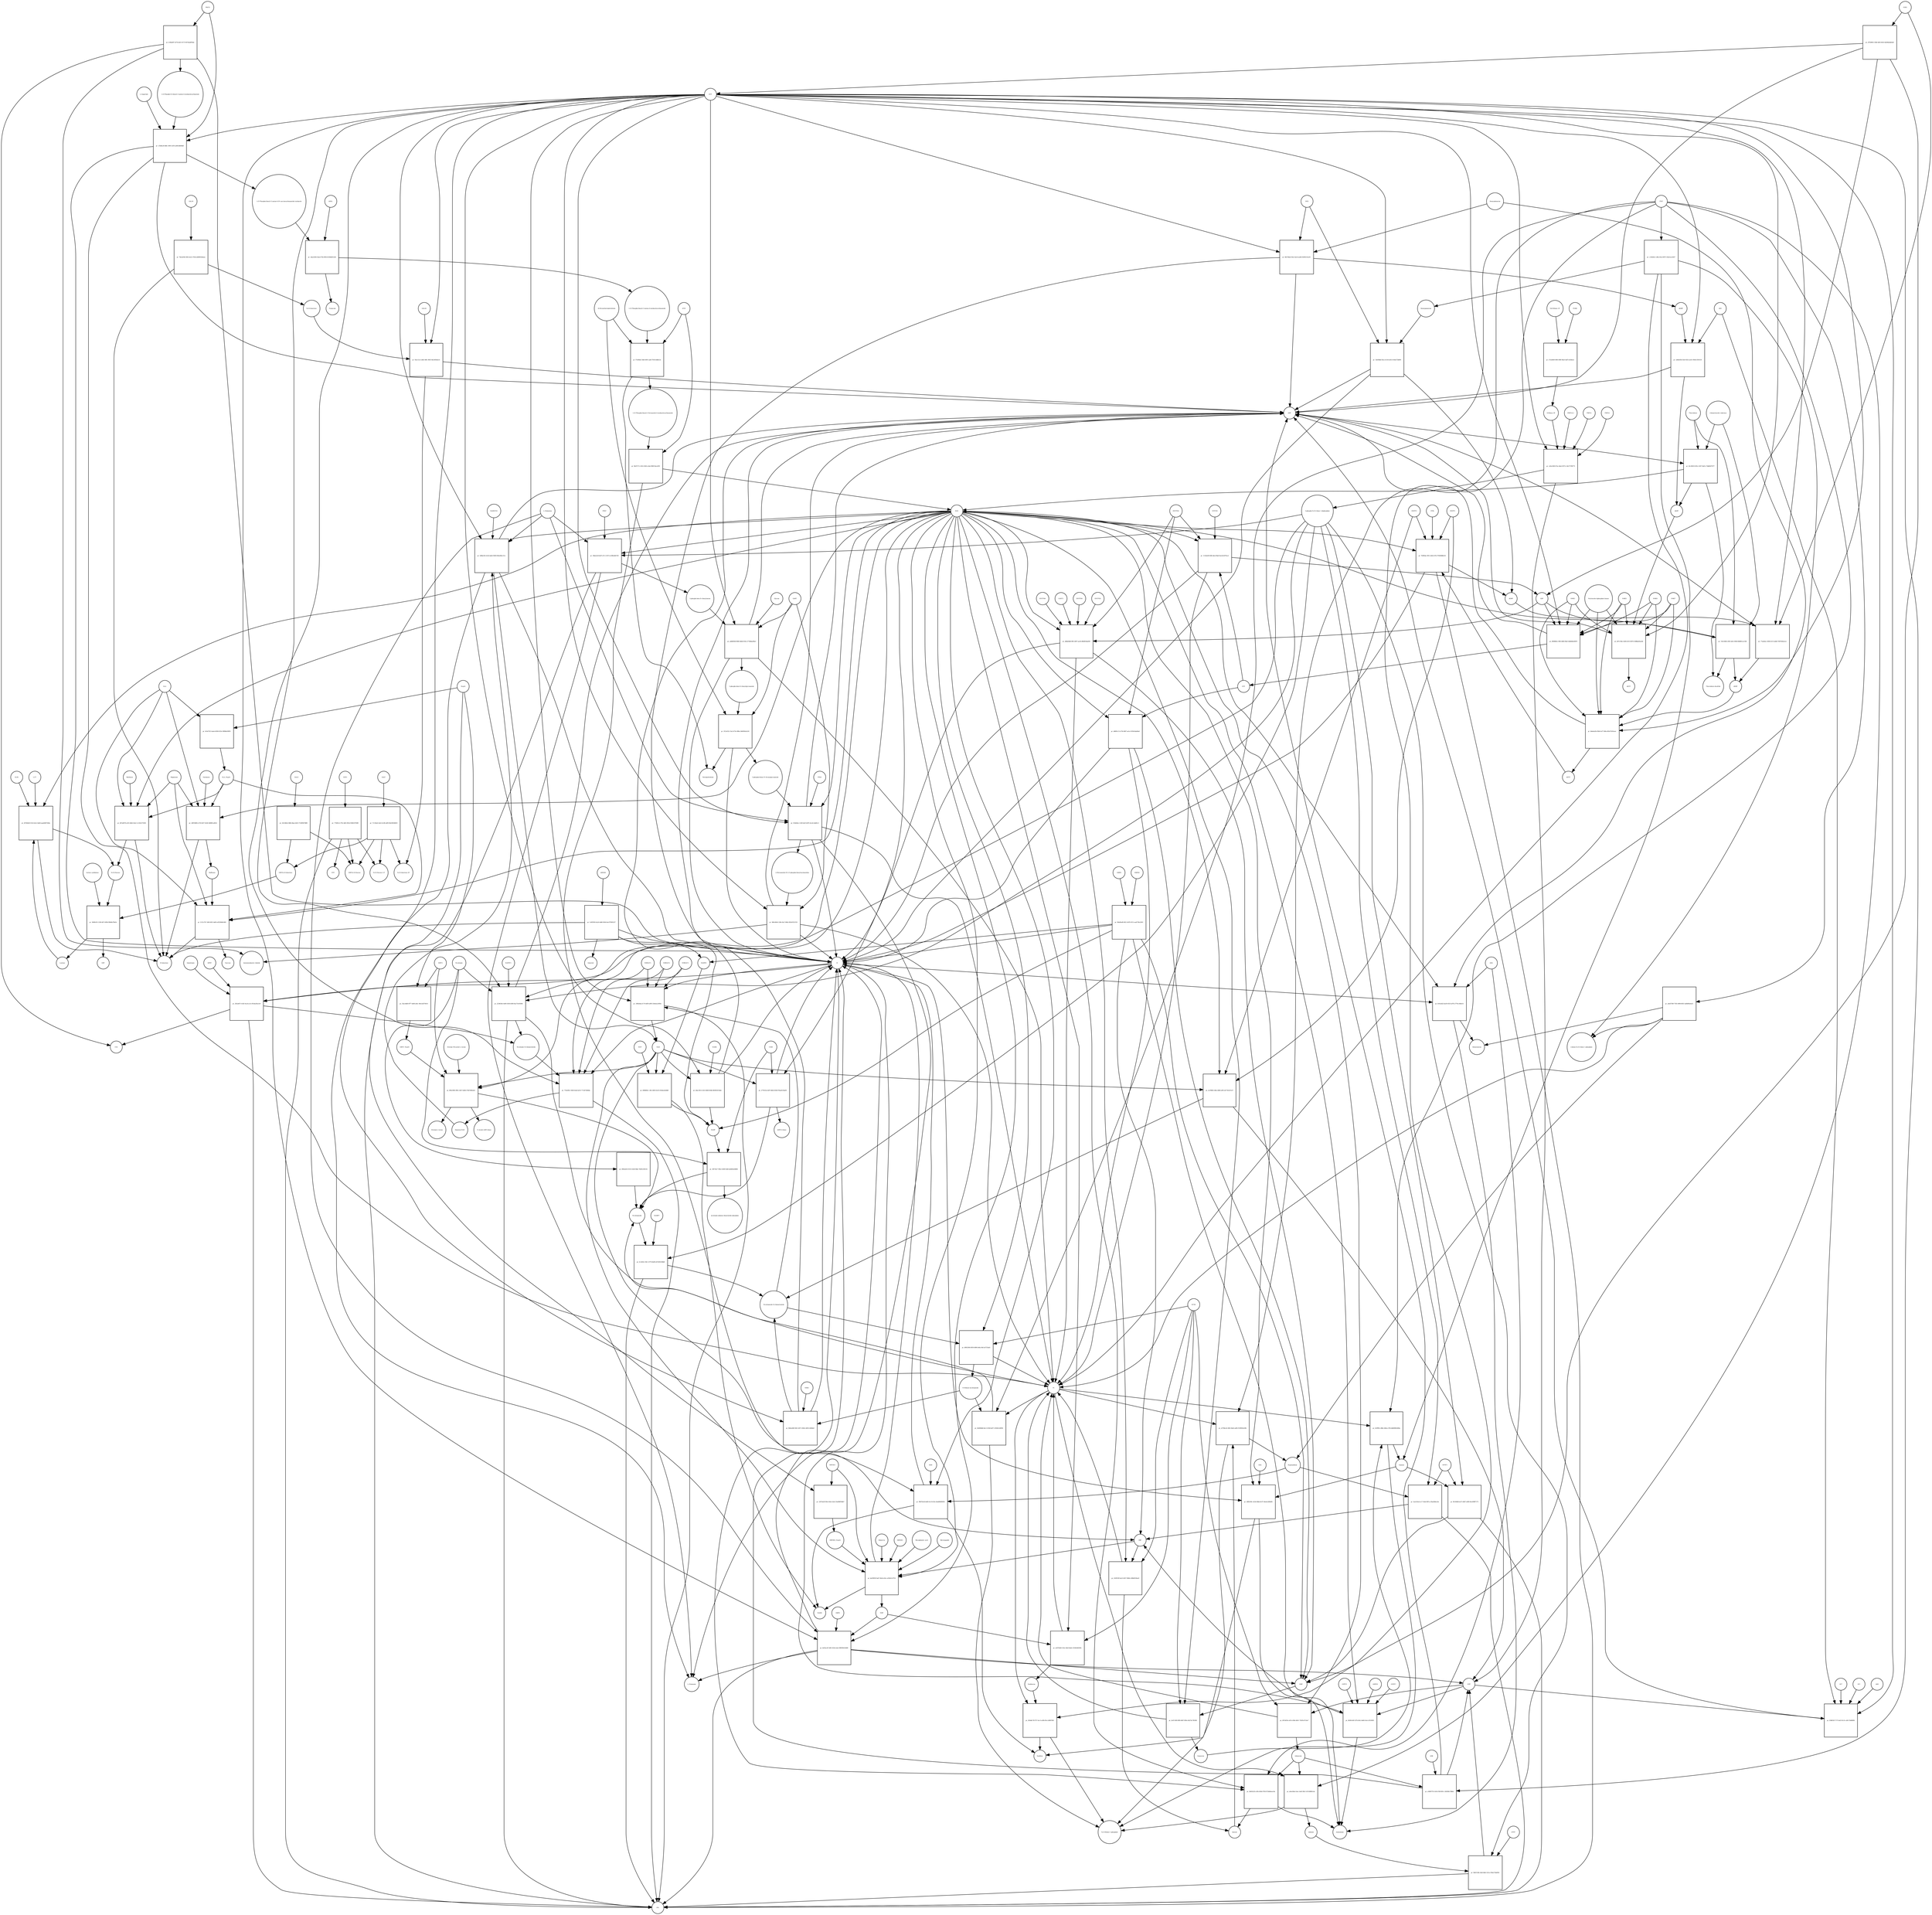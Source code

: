 strict digraph  {
"pr_78e3e058-5002-4e5c-97d4-ed06901b6aea" [annotation="", bipartite=1, cls=process, fontsize=4, label="pr_78e3e058-5002-4e5c-97d4-ed06901b6aea", shape=square];
"D-Galactose" [annotation="urn_miriam_obo.chebi_CHEBI%3A27667|urn_miriam_pubchem.compound_439353", bipartite=0, cls="simple chemical", fontsize=4, label="D-Galactose", shape=circle];
"Î±-D-Galactose" [annotation="urn_miriam_obo.chebi_CHEBI%3A28061|urn_miriam_pubchem.compound_439357", bipartite=0, cls="simple chemical", fontsize=4, label="Î±-D-Galactose", shape=circle];
GALM [annotation="", bipartite=0, cls=macromolecule, fontsize=4, label=GALM, shape=circle];
"pr_92ac12c2-a4b3-48fc-892f-44e3493decfc" [annotation="", bipartite=1, cls=process, fontsize=4, label="pr_92ac12c2-a4b3-48fc-892f-44e3493decfc", shape=square];
"Î±-D-Galactose-1P" [annotation="urn_miriam_obo.chebi_CHEBI%3A17973|urn_miriam_pubchem.compound_123912", bipartite=0, cls="simple chemical", fontsize=4, label="Î±-D-Galactose-1P", shape=circle];
GALK1 [annotation="", bipartite=0, cls=macromolecule, fontsize=4, label=GALK1, shape=circle];
ATP [annotation="urn_miriam_obo.chebi_CHEBI%3A15422|urn_miriam_pubchem.compound_5957", bipartite=0, cls="simple chemical", fontsize=4, label=ATP, shape=circle];
ADP [annotation="urn_miriam_obo.chebi_CHEBI%3A16761|urn_miriam_pubchem.compound_6022", bipartite=0, cls="simple chemical", fontsize=4, label=ADP, shape=circle];
"pr_71118eef-eb22-4c08-a4f9-00e5f63685f3" [annotation="", bipartite=1, cls=process, fontsize=4, label="pr_71118eef-eb22-4c08-a4f9-00e5f63685f3", shape=square];
"UDP-Î±-D-Galactose" [annotation="urn_miriam_obo.chebi_CHEBI%3A66914|urn_miriam_pubchem.compound_18068", bipartite=0, cls="simple chemical", fontsize=4, label="UDP-Î±-D-Galactose", shape=circle];
GALT [annotation="", bipartite=0, cls=macromolecule, fontsize=4, label=GALT, shape=circle];
"UDP-Î±-D-Glucose" [annotation="urn_miriam_obo.chebi_CHEBI%3A46229|urn_miriam_pubchem.compound_8629", bipartite=0, cls="simple chemical", fontsize=4, label="UDP-Î±-D-Glucose", shape=circle];
"Î±-D-Glucose-1-P" [annotation="urn_miriam_obo.chebi_CHEBI%3A29042|urn_miriam_pubchem.compound_439165", bipartite=0, cls="simple chemical", fontsize=4, label="Î±-D-Glucose-1-P", shape=circle];
"pr_7704f1e1-f7fe-4df2-991d-f588167f5f8f" [annotation="", bipartite=1, cls=process, fontsize=4, label="pr_7704f1e1-f7fe-4df2-991d-f588167f5f8f", shape=square];
UGP2 [annotation="", bipartite=0, cls=macromolecule, fontsize=4, label=UGP2, shape=circle];
PPi [annotation="urn_miriam_obo.chebi_CHEBI%3A18361|urn_miriam_pubchem.compound_644102", bipartite=0, cls="simple chemical", fontsize=4, label=PPi, shape=circle];
UTP [annotation="urn_miriam_obo.chebi_CHEBI%3A15713|urn_miriam_pubchem.compound_6133", bipartite=0, cls="simple chemical", fontsize=4, label=UTP, shape=circle];
"pr_29c368cb-9bfb-4bae-b633-7518f94798f8" [annotation="", bipartite=1, cls=process, fontsize=4, label="pr_29c368cb-9bfb-4bae-b633-7518f94798f8", shape=square];
GALE [annotation="", bipartite=0, cls=macromolecule, fontsize=4, label=GALE, shape=circle];
Lactose [annotation="urn_miriam_obo.chebi_CHEBI%3A17716|urn_miriam_pubchem.compound_440995", bipartite=0, cls="simple chemical", fontsize=4, label=Lactose, shape=circle];
"pr_837b82d5-9124-4e3c-8a60-aaad44972b9a" [annotation="", bipartite=1, cls=process, fontsize=4, label="pr_837b82d5-9124-4e3c-8a60-aaad44972b9a", shape=square];
GLB1 [annotation="", bipartite=0, cls=macromolecule, fontsize=4, label=GLB1, shape=circle];
LCT [annotation="", bipartite=0, cls=macromolecule, fontsize=4, label=LCT, shape=circle];
H2O [annotation="urn_miriam_obo.chebi_CHEBI%3A15377|urn_miriam_pubchem.compound_962", bipartite=0, cls="simple chemical", fontsize=4, label=H2O, shape=circle];
"Î±-D-Glucose" [annotation="urn_miriam_obo.chebi_CHEBI%3A28102|urn_miriam_pubchem.compound_79025", bipartite=0, cls="simple chemical", fontsize=4, label="Î±-D-Glucose", shape=circle];
"pr_5c8f3054-0a24-4dd6-8344-6ec079565237" [annotation="", bipartite=1, cls=process, fontsize=4, label="pr_5c8f3054-0a24-4dd6-8344-6ec079565237", shape=square];
Galacitol [annotation="urn_miriam_obo.chebi_CHEBI%3A16813|urn_miriam_pubchem.compound_11850", bipartite=0, cls="simple chemical", fontsize=4, label=Galacitol, shape=circle];
AKR1B1 [annotation="", bipartite=0, cls=macromolecule, fontsize=4, label=AKR1B1, shape=circle];
NADP [annotation="urn_miriam_obo.chebi_CHEBI%3A18009|urn_miriam_pubchem.compound_5886", bipartite=0, cls="simple chemical", fontsize=4, label=NADP, shape=circle];
NADPH [annotation="urn_miriam_obo.chebi_CHEBI%3A16474|urn_miriam_pubchem.compound_5884", bipartite=0, cls="simple chemical", fontsize=4, label=NADPH, shape=circle];
H [annotation="urn_miriam_obo.chebi_CHEBI%3A24636|urn_miriam_pubchem.compound_1038", bipartite=0, cls="simple chemical", fontsize=4, label=H, shape=circle];
Melibiose [annotation="urn_miriam_obo.chebi_CHEBI%3A28053|urn_miriam_pubchem.compound_440658", bipartite=0, cls="simple chemical", fontsize=4, label=Melibiose, shape=circle];
"pr_847a8678-a355-4b62-b5a5-1c31b5170393" [annotation="", bipartite=1, cls=process, fontsize=4, label="pr_847a8678-a355-4b62-b5a5-1c31b5170393", shape=square];
GLA [annotation="", bipartite=0, cls=macromolecule, fontsize=4, label=GLA, shape=circle];
GLA_Nsp14 [annotation="", bipartite=0, cls=complex, fontsize=4, label=GLA_Nsp14, shape=circle];
Migalastat [annotation="urn_miriam_pubmed_10866822|urn_miriam_obo.chebi_CHEBI%3A135923|urn_miriam_pubchem.compound_176077", bipartite=0, cls="simple chemical", fontsize=4, label=Migalastat, shape=circle];
Raffinose [annotation="urn_miriam_obo.chebi_CHEBI%3A16634|urn_miriam_pubchem.compound_439242", bipartite=0, cls="simple chemical", fontsize=4, label=Raffinose, shape=circle];
"pr_2115c7b7-1bf8-4921-bd03-e053944b1683" [annotation="", bipartite=1, cls=process, fontsize=4, label="pr_2115c7b7-1bf8-4921-bd03-e053944b1683", shape=square];
Sucrose [annotation="urn_miriam_obo.chebi_CHEBI%3A17992|urn_miriam_pubchem.compound_5988", bipartite=0, cls="simple chemical", fontsize=4, label=Sucrose, shape=circle];
"pr_30fd9c95-1198-4b73-8f04-f9b89a7fb43c" [annotation="", bipartite=1, cls=process, fontsize=4, label="pr_30fd9c95-1198-4b73-8f04-f9b89a7fb43c", shape=square];
"lactose synthetase" [annotation="", bipartite=0, cls=complex, fontsize=4, label="lactose synthetase", shape=circle];
UDP [annotation="urn_miriam_obo.chebi_CHEBI%3A17659|urn_miriam_pubchem.compound_6031", bipartite=0, cls="simple chemical", fontsize=4, label=UDP, shape=circle];
Stachyose [annotation="urn_miriam_obo.chebi_CHEBI%3A17164|urn_miriam_pubchem.compound_439531", bipartite=0, cls="simple chemical", fontsize=4, label=Stachyose, shape=circle];
"pr_2887d809-a739-4437-9c68-3b96ffca0632" [annotation="", bipartite=1, cls=process, fontsize=4, label="pr_2887d809-a739-4437-9c68-3b96ffca0632", shape=square];
NAD [annotation="urn_miriam_obo.chebi_CHEBI%3A15846|urn_miriam_pubchem.compound_5892", bipartite=0, cls="simple chemical", fontsize=4, label=NAD, shape=circle];
"pr_b4ac3613-c623-4649-834b-083855015bdc" [annotation="", bipartite=1, cls=process, fontsize=4, label="pr_b4ac3613-c623-4649-834b-083855015bdc", shape=square];
NADK [annotation="", bipartite=0, cls=macromolecule, fontsize=4, label=NADK, shape=circle];
"pr_00fb804c-c38c-4003-b1e9-255dea3a04d0" [annotation="", bipartite=1, cls=process, fontsize=4, label="pr_00fb804c-c38c-4003-b1e9-255dea3a04d0", shape=square];
NADH [annotation="urn_miriam_obo.chebi_CHEBI%3A16908|urn_miriam_pubchem.compound_439153", bipartite=0, cls="simple chemical", fontsize=4, label=NADH, shape=circle];
NNT [annotation="", bipartite=0, cls=macromolecule, fontsize=4, label=NNT, shape=circle];
"Deamino-NAD" [annotation="urn_miriam_obo.chebi_CHEBI%3A18304|urn_miriam_pubchem.compound_135421870", bipartite=0, cls="simple chemical", fontsize=4, label="Deamino-NAD", shape=circle];
"pr_54f8a354-3e54-4a64-9389-830e494c211c" [annotation="", bipartite=1, cls=process, fontsize=4, label="pr_54f8a354-3e54-4a64-9389-830e494c211c", shape=square];
NADSYN1 [annotation=urn_miriam_pubmed_12547821, bipartite=0, cls=macromolecule, fontsize=4, label=NADSYN1, shape=circle];
"L-Glutamine" [annotation="urn_miriam_obo.chebi_CHEBI%3A18050|urn_miriam_pubchem.compound_5961", bipartite=0, cls="simple chemical", fontsize=4, label="L-Glutamine", shape=circle];
"L-Glutamate" [annotation="urn_miriam_obo.chebi_CHEBI%3A16015|urn_miriam_pubchem.compound_33032", bipartite=0, cls="simple chemical", fontsize=4, label="L-Glutamate", shape=circle];
"Nicotinamide D-ribonucleotide" [annotation="urn_miriam_obo.chebi_CHEBI%3A16171|urn_miriam_pubchem.compound_14180", bipartite=0, cls="simple chemical", fontsize=4, label="Nicotinamide D-ribonucleotide", shape=circle];
"pr_180b3dea-fc74-4d59-a0f8-31b4eea1805e" [annotation="", bipartite=1, cls=process, fontsize=4, label="pr_180b3dea-fc74-4d59-a0f8-31b4eea1805e", shape=square];
NMNAT2 [annotation=urn_miriam_pubmed_12359228, bipartite=0, cls=macromolecule, fontsize=4, label=NMNAT2, shape=circle];
NMNAT1 [annotation=urn_miriam_pubmed_12359228, bipartite=0, cls=macromolecule, fontsize=4, label=NMNAT1, shape=circle];
NMNAT3 [annotation=urn_miriam_pubmed_17402747, bipartite=0, cls=macromolecule, fontsize=4, label=NMNAT3, shape=circle];
"pr_2a7f86f2-44fa-4060-a0f5-eb77d1437e37" [annotation="", bipartite=1, cls=process, fontsize=4, label="pr_2a7f86f2-44fa-4060-a0f5-eb77d1437e37", shape=square];
ENPP1 [annotation="", bipartite=0, cls=macromolecule, fontsize=4, label=ENPP1, shape=circle];
ENPP3 [annotation="", bipartite=0, cls=macromolecule, fontsize=4, label=ENPP3, shape=circle];
AMP [annotation="urn_miriam_obo.chebi_CHEBI%3A16027|urn_miriam_pubchem.compound_6083", bipartite=0, cls="simple chemical", fontsize=4, label=AMP, shape=circle];
"N-Ribosyl-nicotinamide" [annotation="urn_miriam_obo.chebi_CHEBI%3A15927|urn_miriam_pubchem.compound_439924", bipartite=0, cls="simple chemical", fontsize=4, label="N-Ribosyl-nicotinamide", shape=circle];
"pr_9b0ee8df-0441-4d71-926d-cb851c0d64e0" [annotation="", bipartite=1, cls=process, fontsize=4, label="pr_9b0ee8df-0441-4d71-926d-cb851c0d64e0", shape=square];
NRK1 [annotation="", bipartite=0, cls=macromolecule, fontsize=4, label=NRK1, shape=circle];
"pr_6f692366-8939-4896-b44a-48c5e3725ab5" [annotation="", bipartite=1, cls=process, fontsize=4, label="pr_6f692366-8939-4896-b44a-48c5e3725ab5", shape=square];
NT5E [annotation=urn_miriam_pubmed_2848759, bipartite=0, cls=macromolecule, fontsize=4, label=NT5E, shape=circle];
Pi [annotation="urn_miriam_obo.chebi_CHEBI%3A18367|urn_miriam_pubchem.compound_1061", bipartite=0, cls="simple chemical", fontsize=4, label=Pi, shape=circle];
Nicotinate [annotation="urn_miriam_obo.chebi_CHEBI%3A32544|urn_miriam_pubchem.compound_937", bipartite=0, cls="simple chemical", fontsize=4, label=Nicotinate, shape=circle];
"pr_3f6724c7-99e2-4208-92d6-da9d63a9dfb0" [annotation="", bipartite=1, cls=process, fontsize=4, label="pr_3f6724c7-99e2-4208-92d6-da9d63a9dfb0", shape=square];
Nicotinamide [annotation="urn_miriam_obo.chebi_CHEBI%3A17154|urn_miriam_pubchem.compound_936", bipartite=0, cls="simple chemical", fontsize=4, label=Nicotinamide, shape=circle];
CD38 [annotation=urn_miriam_pubmed_16690024, bipartite=0, cls=macromolecule, fontsize=4, label=CD38, shape=circle];
"nicotinate-adenine dinucleotide phosphate" [annotation="urn_miriam_obo.chebi_CHEBI%3A75967|urn_miriam_pubchem.compound_71768143", bipartite=0, cls="simple chemical", fontsize=4, label="nicotinate-adenine dinucleotide phosphate", shape=circle];
"pr_fc1d18c1-f8c1-4776-8a90-e67d39129bb9" [annotation="", bipartite=1, cls=process, fontsize=4, label="pr_fc1d18c1-f8c1-4776-8a90-e67d39129bb9", shape=square];
NAMPT [annotation="", bipartite=0, cls=macromolecule, fontsize=4, label=NAMPT, shape=circle];
"5-phospho-Î±-D-ribose 1-diphosphate" [annotation="urn_miriam_obo.chebi_CHEBI%3A17111|urn_miriam_pubchem.compound_7339", bipartite=0, cls="simple chemical", fontsize=4, label="5-phospho-Î±-D-ribose 1-diphosphate", shape=circle];
"pr_9e8484db-8ac5-419d-be97-2350d1cbf094" [annotation="", bipartite=1, cls=process, fontsize=4, label="pr_9e8484db-8ac5-419d-be97-2350d1cbf094", shape=square];
PNP [annotation="", bipartite=0, cls=macromolecule, fontsize=4, label=PNP, shape=circle];
"Î±-D-Ribose 1-phosphate" [annotation="urn_miriam_obo.chebi_CHEBI%3A16300|urn_miriam_pubchem.compound_439236", bipartite=0, cls="simple chemical", fontsize=4, label="Î±-D-Ribose 1-phosphate", shape=circle];
"pr_895e5965-985c-4027-b446-57b4740fed22" [annotation="", bipartite=1, cls=process, fontsize=4, label="pr_895e5965-985c-4027-b446-57b4740fed22", shape=square];
SIRT5 [annotation=urn_miriam_pubmed_17694089, bipartite=0, cls=macromolecule, fontsize=4, label=SIRT5, shape=circle];
SIRT5_Nsp14 [annotation="", bipartite=0, cls=complex, fontsize=4, label=SIRT5_Nsp14, shape=circle];
"Histone N6-acetyl-L-lysine" [annotation="urn_miriam_pubchem.substance_5094", bipartite=0, cls="simple chemical", fontsize=4, label="Histone N6-acetyl-L-lysine", shape=circle];
"O-Acetyl-ADP-ribose" [annotation="urn_miriam_obo.chebi_CHEBI%3A76279|urn_miriam_pubchem.compound_72193709", bipartite=0, cls="simple chemical", fontsize=4, label="O-Acetyl-ADP-ribose", shape=circle];
"Histone-L-lysine" [annotation="urn_miriam_obo.chebi_CHEBI%3A5738|urn_miriam_pubchem.substance_5447|urn_miriam_pubchem.substance_223439948", bipartite=0, cls="simple chemical", fontsize=4, label="Histone-L-lysine", shape=circle];
"pr_2770531a-6d7f-4b02-854f-87bae9c5ba95" [annotation="", bipartite=1, cls=process, fontsize=4, label="pr_2770531a-6d7f-4b02-854f-87bae9c5ba95", shape=square];
"ADP-D-ribose" [annotation="urn_miriam_obo.chebi_CHEBI%3A16960|urn_miriam_pubchem.compound_33576", bipartite=0, cls="simple chemical", fontsize=4, label="ADP-D-ribose", shape=circle];
"Nicotinate D-ribonucleotide" [annotation="urn_miriam_obo.chebi_CHEBI%3A15763|urn_miriam_pubchem.compound_121992", bipartite=0, cls="simple chemical", fontsize=4, label="Nicotinate D-ribonucleotide", shape=circle];
"pr_77dcd95c-9246-42a6-bc05-7713d73fd0da" [annotation="", bipartite=1, cls=process, fontsize=4, label="pr_77dcd95c-9246-42a6-bc05-7713d73fd0da", shape=square];
Quinolinate [annotation="urn_miriam_obo.chebi_CHEBI%3A16675|urn_miriam_pubchem.compound_1066", bipartite=0, cls="simple chemical", fontsize=4, label=Quinolinate, shape=circle];
"pr_292a4d71-61d5-4ca4-ac1e-f61da2fea1e9" [annotation="", bipartite=1, cls=process, fontsize=4, label="pr_292a4d71-61d5-4ca4-ac1e-f61da2fea1e9", shape=square];
QPRT [annotation="", bipartite=0, cls=macromolecule, fontsize=4, label=QPRT, shape=circle];
CO2 [annotation="urn_miriam_obo.chebi_CHEBI%3A16526|urn_miriam_pubchem.compound_280", bipartite=0, cls="simple chemical", fontsize=4, label=CO2, shape=circle];
"pr_2234634e-4e80-4160-b508-9aa710cf4584" [annotation="", bipartite=1, cls=process, fontsize=4, label="pr_2234634e-4e80-4160-b508-9aa710cf4584", shape=square];
NAPRT1 [annotation="", bipartite=0, cls=macromolecule, fontsize=4, label=NAPRT1, shape=circle];
"pr_909a5d33-9155-41d6-94de-7bf29c3f4154" [annotation="", bipartite=1, cls=process, fontsize=4, label="pr_909a5d33-9155-41d6-94de-7bf29c3f4154", shape=square];
"Î±D-Ribose 1P" [annotation="urn_miriam_obo.chebi_CHEBI%3A16300|urn_miriam_pubchem.compound_439236", bipartite=0, cls="simple chemical", fontsize=4, label="Î±D-Ribose 1P", shape=circle];
"pr_e7eed649-0f60-496f-9ba0-4a87c263be2c" [annotation="", bipartite=1, cls=process, fontsize=4, label="pr_e7eed649-0f60-496f-9ba0-4a87c263be2c", shape=square];
"D-Ribose 5P" [annotation="urn_miriam_obo.chebi_CHEBI%3A78679|urn_miriam_pubchem.compound_439167", bipartite=0, cls="simple chemical", fontsize=4, label="D-Ribose 5P", shape=circle];
PGM2 [annotation="", bipartite=0, cls=macromolecule, fontsize=4, label=PGM2, shape=circle];
"pr_cd2a1469-67ee-4da2-8572-c3dc75796775" [annotation="", bipartite=1, cls=process, fontsize=4, label="pr_cd2a1469-67ee-4da2-8572-c3dc75796775", shape=square];
PRPS1 [annotation="", bipartite=0, cls=macromolecule, fontsize=4, label=PRPS1, shape=circle];
PRPS2 [annotation="", bipartite=0, cls=macromolecule, fontsize=4, label=PRPS2, shape=circle];
PRPS1L1 [annotation="", bipartite=0, cls=macromolecule, fontsize=4, label=PRPS1L1, shape=circle];
"pr_39da3e30-bb75-47c1-9373-2c985e86374f" [annotation="", bipartite=1, cls=process, fontsize=4, label="pr_39da3e30-bb75-47c1-9373-2c985e86374f", shape=square];
"5-phospho-beta-D-ribosylamine" [annotation="urn_miriam_obo.chebi_CHEBI%3A37737|urn_miriam_pubchem.compound_439905", bipartite=0, cls="simple chemical", fontsize=4, label="5-phospho-beta-D-ribosylamine", shape=circle];
PPAT [annotation="", bipartite=0, cls=macromolecule, fontsize=4, label=PPAT, shape=circle];
"pr_addb959d-9660-4b4b-910e-e7749daa99a3" [annotation="", bipartite=1, cls=process, fontsize=4, label="pr_addb959d-9660-4b4b-910e-e7749daa99a3", shape=square];
"5-phospho-beta-D-ribosylglycinamide" [annotation="urn_miriam_obo.chebi_CHEBI%3A143788|urn_miriam_pubchem.compound_129630972", bipartite=0, cls="simple chemical", fontsize=4, label="5-phospho-beta-D-ribosylglycinamide", shape=circle];
GART [annotation="", bipartite=0, cls=macromolecule, fontsize=4, label=GART, shape=circle];
Glycine [annotation="urn_miriam_obo.chebi_CHEBI%3A15428|urn_miriam_pubchem.compound_750", bipartite=0, cls="simple chemical", fontsize=4, label=Glycine, shape=circle];
"pr_1f12e552-15a3-473e-980a-2b605fdcb218" [annotation="", bipartite=1, cls=process, fontsize=4, label="pr_1f12e552-15a3-473e-980a-2b605fdcb218", shape=square];
"5-phosphoribosyl-N-formylglycinamide" [annotation="urn_miriam_pubchem.compound_129652037", bipartite=0, cls="simple chemical", fontsize=4, label="5-phosphoribosyl-N-formylglycinamide", shape=circle];
"10-Formyltetrahydrofolate" [annotation="urn_miriam_obo.chebi_CHEBI%3A15637|urn_miriam_pubchem.compound_135450591", bipartite=0, cls="simple chemical", fontsize=4, label="10-Formyltetrahydrofolate", shape=circle];
Tetrahydrofolate [annotation="urn_miriam_obo.chebi_CHEBI%3A67016|urn_miriam_pubchem.compound_135444742", bipartite=0, cls="simple chemical", fontsize=4, label=Tetrahydrofolate, shape=circle];
"pr_914d2bcc-fc69-4af3-b476-3ec4c3ab81c5" [annotation="", bipartite=1, cls=process, fontsize=4, label="pr_914d2bcc-fc69-4af3-b476-3ec4c3ab81c5", shape=square];
"2-(Formamido)-N1-(5'-phosphoribosyl)acetamidine" [annotation="urn_miriam_pubchem.compound_5462266", bipartite=0, cls="simple chemical", fontsize=4, label="2-(Formamido)-N1-(5'-phosphoribosyl)acetamidine", shape=circle];
PFAS [annotation="", bipartite=0, cls=macromolecule, fontsize=4, label=PFAS, shape=circle];
"pr_068c6644-126b-43a7-84b2-f62b1f521553" [annotation="", bipartite=1, cls=process, fontsize=4, label="pr_068c6644-126b-43a7-84b2-f62b1f521553", shape=square];
"Aminoimidazole ribotide" [annotation="urn_miriam_obo.chebi_CHEBI%3A138560|urn_miriam_pubchem.compound_161500", bipartite=0, cls="simple chemical", fontsize=4, label="Aminoimidazole ribotide", shape=circle];
"pr_fc6ba087-d17b-4d15-9173-947e0adf59ab" [annotation="", bipartite=1, cls=process, fontsize=4, label="pr_fc6ba087-d17b-4d15-9173-947e0adf59ab", shape=square];
"1-(5-Phospho-D-ribosyl)-5-amino-4-imidazolecarboxylate" [annotation="urn_miriam_obo.chebi_CHEBI%3A28413|urn_miriam_pubchem.compound_165388", bipartite=0, cls="simple chemical", fontsize=4, label="1-(5-Phospho-D-ribosyl)-5-amino-4-imidazolecarboxylate", shape=circle];
PAICS [annotation="", bipartite=0, cls=macromolecule, fontsize=4, label=PAICS, shape=circle];
"pr_cf5d6a34-8b8c-4991-b1f9-a2681d8484df" [annotation="", bipartite=1, cls=process, fontsize=4, label="pr_cf5d6a34-8b8c-4991-b1f9-a2681d8484df", shape=square];
"1-(5'-Phosphoribosyl)-5-amino-4-(N-succinocarboxamide)-imidazole" [annotation="urn_miriam_obo.chebi_CHEBI%3A18319|urn_miriam_pubchem.compound_160666", bipartite=0, cls="simple chemical", fontsize=4, label="1-(5'-Phosphoribosyl)-5-amino-4-(N-succinocarboxamide)-imidazole", shape=circle];
"L-Aspartate" [annotation="urn_miriam_obo.chebi_CHEBI%3A17053|urn_miriam_pubchem.compound_5960", bipartite=0, cls="simple chemical", fontsize=4, label="L-Aspartate", shape=circle];
"pr_e8a22383-f2ab-473b-9f58-63180d0312fd" [annotation="", bipartite=1, cls=process, fontsize=4, label="pr_e8a22383-f2ab-473b-9f58-63180d0312fd", shape=square];
"1-(5'-Phosphoribosyl)-5-amino-4-imidazolecarboxamide" [annotation="urn_miriam_obo.chebi_CHEBI%3A18406|urn_miriam_pubchem.compound_65110", bipartite=0, cls="simple chemical", fontsize=4, label="1-(5'-Phosphoribosyl)-5-amino-4-imidazolecarboxamide", shape=circle];
ADSL [annotation="", bipartite=0, cls=macromolecule, fontsize=4, label=ADSL, shape=circle];
Fumarate [annotation="urn_miriam_obo.chebi_CHEBI%3A29806|urn_miriam_pubchem.compound_5460307", bipartite=0, cls="simple chemical", fontsize=4, label=Fumarate, shape=circle];
"pr_f7e4f4de-54d4-4091-aafd-7810c4dbb12e" [annotation="", bipartite=1, cls=process, fontsize=4, label="pr_f7e4f4de-54d4-4091-aafd-7810c4dbb12e", shape=square];
"1-(5'-Phosphoribosyl)-5-formamido-4-imidazolecarboxamide" [annotation="urn_miriam_obo.chebi_CHEBI%3A18381|urn_miriam_pubchem.compound_166760", bipartite=0, cls="simple chemical", fontsize=4, label="1-(5'-Phosphoribosyl)-5-formamido-4-imidazolecarboxamide", shape=circle];
ATIC [annotation="", bipartite=0, cls=macromolecule, fontsize=4, label=ATIC, shape=circle];
"pr_9b25717c-4522-45b5-a5ab-99fd7ebca939" [annotation="", bipartite=1, cls=process, fontsize=4, label="pr_9b25717c-4522-45b5-a5ab-99fd7ebca939", shape=square];
IMP [annotation="urn_miriam_obo.chebi_CHEBI%3A17202|urn_miriam_pubchem.compound_135398640", bipartite=0, cls="simple chemical", fontsize=4, label=IMP, shape=circle];
"pr_baf28930-9ad7-4fa8-a5dc-ec0fe41c9716" [annotation="", bipartite=1, cls=process, fontsize=4, label="pr_baf28930-9ad7-4fa8-a5dc-ec0fe41c9716", shape=square];
XMP [annotation="urn_miriam_obo.chebi_CHEBI%3A15652|urn_miriam_pubchem.compound_73323", bipartite=0, cls="simple chemical", fontsize=4, label=XMP, shape=circle];
IMPDH1 [annotation="", bipartite=0, cls=macromolecule, fontsize=4, label=IMPDH1, shape=circle];
IMPDH2 [annotation="", bipartite=0, cls=macromolecule, fontsize=4, label=IMPDH2, shape=circle];
IMPDH2_Nsp14 [annotation="", bipartite=0, cls=complex, fontsize=4, label=IMPDH2_Nsp14, shape=circle];
"Mycophenolic acid" [annotation="urn_miriam_pubmed_5799033|urn_miriam_obo.chebi_CHEBI%3A168396|urn_miriam_pubchem.compound_446541", bipartite=0, cls="simple chemical", fontsize=4, label="Mycophenolic acid", shape=circle];
Merimepodib [annotation="urn_miriam_pubmed_10878288|urn_miriam_pubchem.compound_53241", bipartite=0, cls="simple chemical", fontsize=4, label=Merimepodib, shape=circle];
Ribavirin [annotation="urn_miriam_pubmed_22555152|urn_miriam_obo.chebi_CHEBI%3A63580|urn_miriam_pubchem.compound_37542", bipartite=0, cls="simple chemical", fontsize=4, label=Ribavirin, shape=circle];
"pr_6e63ac4f-5d63-452d-a4a2-8895f6419d08" [annotation="", bipartite=1, cls=process, fontsize=4, label="pr_6e63ac4f-5d63-452d-a4a2-8895f6419d08", shape=square];
GMP [annotation="urn_miriam_obo.chebi_CHEBI%3A17345|urn_miriam_pubchem.compound_135398631", bipartite=0, cls="simple chemical", fontsize=4, label=GMP, shape=circle];
GMPS [annotation=urn_miriam_pubmed_8089153, bipartite=0, cls=macromolecule, fontsize=4, label=GMPS, shape=circle];
"pr_d7f28903-33b8-4405-8610-8a006edde9a8" [annotation="", bipartite=1, cls=process, fontsize=4, label="pr_d7f28903-33b8-4405-8610-8a006edde9a8", shape=square];
GDP [annotation="urn_miriam_obo.chebi_CHEBI%3A17552|urn_miriam_pubchem.compound_135398619", bipartite=0, cls="simple chemical", fontsize=4, label=GDP, shape=circle];
GUK1 [annotation=urn_miriam_pubmed_8663313, bipartite=0, cls=macromolecule, fontsize=4, label=GUK1, shape=circle];
"pr_9009802c-9ff4-4600-96af-2b4b9d2e9878" [annotation="", bipartite=1, cls=process, fontsize=4, label="pr_9009802c-9ff4-4600-96af-2b4b9d2e9878", shape=square];
GTP [annotation="urn_miriam_obo.chebi_CHEBI%3A15996|urn_miriam_pubchem.compound_35398633", bipartite=0, cls="simple chemical", fontsize=4, label=GTP, shape=circle];
NME3 [annotation="", bipartite=0, cls=macromolecule, fontsize=4, label=NME3, shape=circle];
"Nucleoside diphosphate kinase" [annotation="", bipartite=0, cls=complex, fontsize=4, label="Nucleoside diphosphate kinase", shape=circle];
NME5 [annotation="", bipartite=0, cls=macromolecule, fontsize=4, label=NME5, shape=circle];
NME6 [annotation="", bipartite=0, cls=macromolecule, fontsize=4, label=NME6, shape=circle];
NME7 [annotation="", bipartite=0, cls=macromolecule, fontsize=4, label=NME7, shape=circle];
"pr_7e0c50b0-c695-4a9c-8928-68df81cec504" [annotation="", bipartite=1, cls=process, fontsize=4, label="pr_7e0c50b0-c695-4a9c-8928-68df81cec504", shape=square];
dGDP [annotation="urn_miriam_obo.chebi_CHEBI%3A28862|urn_miriam_pubchem.compound_135398595", bipartite=0, cls="simple chemical", fontsize=4, label=dGDP, shape=circle];
"ribonucleoside reductase" [annotation="", bipartite=0, cls=complex, fontsize=4, label="ribonucleoside reductase", shape=circle];
Thioredoxin [annotation="urn_miriam_obo.chebi_CHEBI%3A15033|urn_miriam_pubchem.substance_223441017|urn_miriam_pubchem.substance_3635", bipartite=0, cls="simple chemical", fontsize=4, label=Thioredoxin, shape=circle];
"Thioredoxin disulfide" [annotation="urn_miriam_obo.chebi_CHEBI%3A18191|urn_miriam_pubchem.substance_11533266|urn_miriam_pubchem.substance_3636", bipartite=0, cls="simple chemical", fontsize=4, label="Thioredoxin disulfide", shape=circle];
"pr_bb4a6a5b-05b6-4cf7-940a-863e7b18caec" [annotation="", bipartite=1, cls=process, fontsize=4, label="pr_bb4a6a5b-05b6-4cf7-940a-863e7b18caec", shape=square];
dGTP [annotation="urn_miriam_obo.chebi_CHEBI%3A16497|urn_miriam_pubchem.compound_135398599", bipartite=0, cls="simple chemical", fontsize=4, label=dGTP, shape=circle];
dGMP [annotation="urn_miriam_obo.chebi_CHEBI%3A16192|urn_miriam_pubchem.compound_135398597", bipartite=0, cls="simple chemical", fontsize=4, label=dGMP, shape=circle];
"pr_77aa9eec-d504-4115-ab0d-7497050a1ecc" [annotation="", bipartite=1, cls=process, fontsize=4, label="pr_77aa9eec-d504-4115-ab0d-7497050a1ecc", shape=square];
Deoxyguanosine [annotation="urn_miriam_obo.chebi_CHEBI%3A17172|urn_miriam_pubchem.compound_135398592", bipartite=0, cls="simple chemical", fontsize=4, label=Deoxyguanosine, shape=circle];
"pr_1bef0dbd-5bca-4c54-bc82-fc9eb272b809" [annotation="", bipartite=1, cls=process, fontsize=4, label="pr_1bef0dbd-5bca-4c54-bc82-fc9eb272b809", shape=square];
DCK [annotation="", bipartite=0, cls=macromolecule, fontsize=4, label=DCK, shape=circle];
"pr_c33420e1-c80e-45cd-967f-15b21ece5657" [annotation="", bipartite=1, cls=process, fontsize=4, label="pr_c33420e1-c80e-45cd-967f-15b21ece5657", shape=square];
Guanine [annotation="urn_miriam_obo.chebi_CHEBI%3A16235|urn_miriam_pubchem.compound_135398634", bipartite=0, cls="simple chemical", fontsize=4, label=Guanine, shape=circle];
"2-deoxy-Î±-D-ribose 1-phosphate" [annotation="urn_miriam_obo.chebi_CHEBI%3A28542|urn_miriam_pubchem.compound_439287", bipartite=0, cls="simple chemical", fontsize=4, label="2-deoxy-Î±-D-ribose 1-phosphate", shape=circle];
"pr_7f2ff0da-5951-42b5-b7f2-f7930088b101" [annotation="", bipartite=1, cls=process, fontsize=4, label="pr_7f2ff0da-5951-42b5-b7f2-f7930088b101", shape=square];
ITPA [annotation="", bipartite=0, cls=macromolecule, fontsize=4, label=ITPA, shape=circle];
"pr_9fc940d6-da73-4847-a080-64c499ff7175" [annotation="", bipartite=1, cls=process, fontsize=4, label="pr_9fc940d6-da73-4847-a080-64c499ff7175", shape=square];
HPRT1 [annotation="", bipartite=0, cls=macromolecule, fontsize=4, label=HPRT1, shape=circle];
Guanosine [annotation="urn_miriam_obo.chebi_CHEBI%3A16750|urn_miriam_pubchem.compound_135398635", bipartite=0, cls="simple chemical", fontsize=4, label=Guanosine, shape=circle];
"pr_0cffff6c-d84e-4d4a-a704-ddd490b5d9da" [annotation="", bipartite=1, cls=process, fontsize=4, label="pr_0cffff6c-d84e-4d4a-a704-ddd490b5d9da", shape=square];
"pr_b1d7c90f-6f99-4667-805e-64274c782580" [annotation="", bipartite=1, cls=process, fontsize=4, label="pr_b1d7c90f-6f99-4667-805e-64274c782580", shape=square];
"pr_11242ef8-f286-4dcd-9be9-6a23e5079ce2" [annotation="", bipartite=1, cls=process, fontsize=4, label="pr_11242ef8-f286-4dcd-9be9-6a23e5079ce2", shape=square];
ENTPD2 [annotation="", bipartite=0, cls=macromolecule, fontsize=4, label=ENTPD2, shape=circle];
NTPCR [annotation="", bipartite=0, cls=macromolecule, fontsize=4, label=NTPCR, shape=circle];
"pr_dd665c13-a734-4847-ae1e-0109c4ba84a6" [annotation="", bipartite=1, cls=process, fontsize=4, label="pr_dd665c13-a734-4847-ae1e-0109c4ba84a6", shape=square];
"pr_4d8a64d6-f8f3-4097-aa34-df6d9544a095" [annotation="", bipartite=1, cls=process, fontsize=4, label="pr_4d8a64d6-f8f3-4097-aa34-df6d9544a095", shape=square];
ENTPD4 [annotation="", bipartite=0, cls=macromolecule, fontsize=4, label=ENTPD4, shape=circle];
ENTPD5 [annotation="", bipartite=0, cls=macromolecule, fontsize=4, label=ENTPD5, shape=circle];
ENTPD6 [annotation="", bipartite=0, cls=macromolecule, fontsize=4, label=ENTPD6, shape=circle];
CANT1 [annotation="", bipartite=0, cls=macromolecule, fontsize=4, label=CANT1, shape=circle];
"pr_89a09ed9-6021-4b76-9151-ead17fdc2819" [annotation="", bipartite=1, cls=process, fontsize=4, label="pr_89a09ed9-6021-4b76-9151-ead17fdc2819", shape=square];
GMPR [annotation="", bipartite=0, cls=macromolecule, fontsize=4, label=GMPR, shape=circle];
GMPR2 [annotation="", bipartite=0, cls=macromolecule, fontsize=4, label=GMPR2, shape=circle];
Ammonium [annotation="urn_miriam_obo.chebi_CHEBI%3A28938|urn_miriam_pubchem.compound_223", bipartite=0, cls="simple chemical", fontsize=4, label=Ammonium, shape=circle];
"pr_84381e90-527b-49c2-bd62-0a1ccf553093" [annotation="", bipartite=1, cls=process, fontsize=4, label="pr_84381e90-527b-49c2-bd62-0a1ccf553093", shape=square];
AMDP2 [annotation="", bipartite=0, cls=macromolecule, fontsize=4, label=AMDP2, shape=circle];
AMPD1 [annotation="", bipartite=0, cls=macromolecule, fontsize=4, label=AMPD1, shape=circle];
AMPD3 [annotation="", bipartite=0, cls=macromolecule, fontsize=4, label=AMPD3, shape=circle];
"pr_dc87b2b0-532e-44e6-bbeb-1016b546509c" [annotation="", bipartite=1, cls=process, fontsize=4, label="pr_dc87b2b0-532e-44e6-bbeb-1016b546509c", shape=square];
Xanthosine [annotation="urn_miriam_obo.chebi_CHEBI%3A18107|urn_miriam_pubchem.compound_64959", bipartite=0, cls="simple chemical", fontsize=4, label=Xanthosine, shape=circle];
"pr_365ddc78-f727-4cc5-a20b-83cc2d997005" [annotation="", bipartite=1, cls=process, fontsize=4, label="pr_365ddc78-f727-4cc5-a20b-83cc2d997005", shape=square];
Xanthine [annotation="urn_miriam_obo.chebi_CHEBI%3A15318|urn_miriam_pubchem.compound_1188", bipartite=0, cls="simple chemical", fontsize=4, label=Xanthine, shape=circle];
"pr_432f019f-ba23-4027-966d-c68b401fdee9" [annotation="", bipartite=1, cls=process, fontsize=4, label="pr_432f019f-ba23-4027-966d-c68b401fdee9", shape=square];
Inosine [annotation="urn_miriam_obo.chebi_CHEBI%3A17596|urn_miriam_pubchem.compound_35398641", bipartite=0, cls="simple chemical", fontsize=4, label=Inosine, shape=circle];
"pr_e579dce6-2843-4be6-adf4-f13f005dc49b" [annotation="", bipartite=1, cls=process, fontsize=4, label="pr_e579dce6-2843-4be6-adf4-f13f005dc49b", shape=square];
Hypoxanthine [annotation="urn_miriam_obo.chebi_CHEBI%3A17368|urn_miriam_pubchem.compound_135398638", bipartite=0, cls="simple chemical", fontsize=4, label=Hypoxanthine, shape=circle];
"pr_99b78cd4-b4d9-41c9-b19a-9a4d060f6958" [annotation="", bipartite=1, cls=process, fontsize=4, label="pr_99b78cd4-b4d9-41c9-b19a-9a4d060f6958", shape=square];
XDH [annotation="", bipartite=0, cls=macromolecule, fontsize=4, label=XDH, shape=circle];
"pr_d40b166c-423d-46bb-8c97-44e4a1dfbd94" [annotation="", bipartite=1, cls=process, fontsize=4, label="pr_d40b166c-423d-46bb-8c97-44e4a1dfbd94", shape=square];
GDA [annotation="", bipartite=0, cls=macromolecule, fontsize=4, label=GDA, shape=circle];
"pr_5a2c63ed-ec17-4fa6-887a-cf4ad3b6a1de" [annotation="", bipartite=1, cls=process, fontsize=4, label="pr_5a2c63ed-ec17-4fa6-887a-cf4ad3b6a1de", shape=square];
Adenosine [annotation="urn_miriam_obo.chebi_CHEBI%3A16335|urn_miriam_pubchem.compound_60961", bipartite=0, cls="simple chemical", fontsize=4, label=Adenosine, shape=circle];
"pr_b9d3222f-a33b-454b-9758-9724d0aeac8a" [annotation="", bipartite=1, cls=process, fontsize=4, label="pr_b9d3222f-a33b-454b-9758-9724d0aeac8a", shape=square];
ADA [annotation="", bipartite=0, cls=macromolecule, fontsize=4, label=ADA, shape=circle];
"pr_e3690778-1430-47d9-891c-263858c786b4" [annotation="", bipartite=1, cls=process, fontsize=4, label="pr_e3690778-1430-47d9-891c-263858c786b4", shape=square];
ADK [annotation="", bipartite=0, cls=macromolecule, fontsize=4, label=ADK, shape=circle];
"pr_497e835e-eb7a-458e-bb51-73635c07cbe7" [annotation="", bipartite=1, cls=process, fontsize=4, label="pr_497e835e-eb7a-458e-bb51-73635c07cbe7", shape=square];
"pr_a6ea38a4-2eec-4a63-98c1-b57ef8bf5c4e" [annotation="", bipartite=1, cls=process, fontsize=4, label="pr_a6ea38a4-2eec-4a63-98c1-b57ef8bf5c4e", shape=square];
Adenine [annotation="urn_miriam_obo.chebi_CHEBI%3A16708|urn_miriam_pubchem.compound_190", bipartite=0, cls="simple chemical", fontsize=4, label=Adenine, shape=circle];
"pr_fb621548-c8a8-4bb1-b12a-258a272bd934" [annotation="", bipartite=1, cls=process, fontsize=4, label="pr_fb621548-c8a8-4bb1-b12a-258a272bd934", shape=square];
APRT [annotation="", bipartite=0, cls=macromolecule, fontsize=4, label=APRT, shape=circle];
"pr_f29bf32f-7173-4e25-9c3c-a20c72dd060b" [annotation="", bipartite=1, cls=process, fontsize=4, label="pr_f29bf32f-7173-4e25-9c3c-a20c72dd060b", shape=square];
AK5 [annotation="", bipartite=0, cls=macromolecule, fontsize=4, label=AK5, shape=circle];
AK7 [annotation="", bipartite=0, cls=macromolecule, fontsize=4, label=AK7, shape=circle];
AK1 [annotation="", bipartite=0, cls=macromolecule, fontsize=4, label=AK1, shape=circle];
AK8 [annotation="", bipartite=0, cls=macromolecule, fontsize=4, label=AK8, shape=circle];
"pr_a4ed7389-7593-4098-8831-ba8bf4fa4a51" [annotation="", bipartite=1, cls=process, fontsize=4, label="pr_a4ed7389-7593-4098-8831-ba8bf4fa4a51", shape=square];
Deoxyinosine [annotation="urn_miriam_obo.chebi_CHEBI%3A28997|urn_miriam_pubchem.compound_135398593", bipartite=0, cls="simple chemical", fontsize=4, label=Deoxyinosine, shape=circle];
Deoxyadenosine [annotation="urn_miriam_obo.chebi_CHEBI%3A17256|urn_miriam_pubchem.compound_13730", bipartite=0, cls="simple chemical", fontsize=4, label=Deoxyadenosine, shape=circle];
"pr_9c0e2d22-ba50-4533-a97b-2770cc4fde14" [annotation="", bipartite=1, cls=process, fontsize=4, label="pr_9c0e2d22-ba50-4533-a97b-2770cc4fde14", shape=square];
"pr_8627d4ed-50e3-4e32-aa48-016f02141e91" [annotation="", bipartite=1, cls=process, fontsize=4, label="pr_8627d4ed-50e3-4e32-aa48-016f02141e91", shape=square];
dAMP [annotation="urn_miriam_obo.chebi_CHEBI%3A17713|urn_miriam_pubchem.compound_12599", bipartite=0, cls="simple chemical", fontsize=4, label=dAMP, shape=circle];
"pr_ed44e65b-5fa9-455e-ae41-9540c3593130" [annotation="", bipartite=1, cls=process, fontsize=4, label="pr_ed44e65b-5fa9-455e-ae41-9540c3593130", shape=square];
dADP [annotation="urn_miriam_obo.chebi_CHEBI%3A16174|urn_miriam_pubchem.compound_188966", bipartite=0, cls="simple chemical", fontsize=4, label=dADP, shape=circle];
"pr_b07c35bc-0e94-4315-8076-5588ba05ae4d" [annotation="", bipartite=1, cls=process, fontsize=4, label="pr_b07c35bc-0e94-4315-8076-5588ba05ae4d", shape=square];
dATP [annotation="urn_miriam_obo.chebi_CHEBI%3A16284|urn_miriam_pubchem.compound_15993", bipartite=0, cls="simple chemical", fontsize=4, label=dATP, shape=circle];
"pr_b5c36033-835c-4187-9a63-c7bdb92f7477" [annotation="", bipartite=1, cls=process, fontsize=4, label="pr_b5c36033-835c-4187-9a63-c7bdb92f7477", shape=square];
"pr_55ac4dd0-0f77-4e86-a9ec-49e1ed576414" [annotation="", bipartite=1, cls=process, fontsize=4, label="pr_55ac4dd0-0f77-4e86-a9ec-49e1ed576414", shape=square];
Nsp14 [annotation="urn_miriam_doi_10.1101%2F2020.03.22.002386|urn_miriam_ncbiprotein_YP_009725309", bipartite=0, cls=macromolecule, fontsize=4, label=Nsp14, shape=circle];
"pr_0c9e7013-4aeb-4038-813b-1899bb1f6f91" [annotation="", bipartite=1, cls=process, fontsize=4, label="pr_0c9e7013-4aeb-4038-813b-1899bb1f6f91", shape=square];
"pr_2207ab29-9fe4-442e-b3af-25a686f59db7" [annotation="", bipartite=1, cls=process, fontsize=4, label="pr_2207ab29-9fe4-442e-b3af-25a686f59db7", shape=square];
"pr_78e3e058-5002-4e5c-97d4-ed06901b6aea" -> "D-Galactose"  [annotation="", interaction_type=production];
"pr_78e3e058-5002-4e5c-97d4-ed06901b6aea" -> "Î±-D-Galactose"  [annotation="", interaction_type=production];
"Î±-D-Galactose" -> "pr_92ac12c2-a4b3-48fc-892f-44e3493decfc"  [annotation="", interaction_type=consumption];
GALM -> "pr_78e3e058-5002-4e5c-97d4-ed06901b6aea"  [annotation="urn_miriam_pubmed_9778377|urn_miriam_pubmed_15026423|urn_miriam_kegg.reaction_R10619", interaction_type=catalysis];
"pr_92ac12c2-a4b3-48fc-892f-44e3493decfc" -> "Î±-D-Galactose-1P"  [annotation="", interaction_type=production];
"pr_92ac12c2-a4b3-48fc-892f-44e3493decfc" -> ADP  [annotation="", interaction_type=production];
GALK1 -> "pr_92ac12c2-a4b3-48fc-892f-44e3493decfc"  [annotation="urn_miriam_pubmed_14596685|urn_miriam_kegg.reaction_R01092", interaction_type=catalysis];
ATP -> "pr_92ac12c2-a4b3-48fc-892f-44e3493decfc"  [annotation="", interaction_type=consumption];
ATP -> "pr_b4ac3613-c623-4649-834b-083855015bdc"  [annotation="", interaction_type=consumption];
ATP -> "pr_54f8a354-3e54-4a64-9389-830e494c211c"  [annotation="", interaction_type=consumption];
ATP -> "pr_180b3dea-fc74-4d59-a0f8-31b4eea1805e"  [annotation="", interaction_type=consumption];
ATP -> "pr_9b0ee8df-0441-4d71-926d-cb851c0d64e0"  [annotation="", interaction_type=consumption];
ATP -> "pr_77dcd95c-9246-42a6-bc05-7713d73fd0da"  [annotation="", interaction_type=consumption];
ATP -> "pr_2234634e-4e80-4160-b508-9aa710cf4584"  [annotation="", interaction_type=consumption];
ATP -> "pr_cd2a1469-67ee-4da2-8572-c3dc75796775"  [annotation="", interaction_type=consumption];
ATP -> "pr_addb959d-9660-4b4b-910e-e7749daa99a3"  [annotation="", interaction_type=consumption];
ATP -> "pr_914d2bcc-fc69-4af3-b476-3ec4c3ab81c5"  [annotation="", interaction_type=consumption];
ATP -> "pr_068c6644-126b-43a7-84b2-f62b1f521553"  [annotation="", interaction_type=consumption];
ATP -> "pr_cf5d6a34-8b8c-4991-b1f9-a2681d8484df"  [annotation="", interaction_type=consumption];
ATP -> "pr_6e63ac4f-5d63-452d-a4a2-8895f6419d08"  [annotation="", interaction_type=consumption];
ATP -> "pr_9009802c-9ff4-4600-96af-2b4b9d2e9878"  [annotation="", interaction_type=consumption];
ATP -> "pr_bb4a6a5b-05b6-4cf7-940a-863e7b18caec"  [annotation="", interaction_type=consumption];
ATP -> "pr_77aa9eec-d504-4115-ab0d-7497050a1ecc"  [annotation="", interaction_type=consumption];
ATP -> "pr_1bef0dbd-5bca-4c54-bc82-fc9eb272b809"  [annotation="", interaction_type=consumption];
ATP -> "pr_e3690778-1430-47d9-891c-263858c786b4"  [annotation="", interaction_type=consumption];
ATP -> "pr_f29bf32f-7173-4e25-9c3c-a20c72dd060b"  [annotation="", interaction_type=consumption];
ATP -> "pr_8627d4ed-50e3-4e32-aa48-016f02141e91"  [annotation="", interaction_type=consumption];
ATP -> "pr_ed44e65b-5fa9-455e-ae41-9540c3593130"  [annotation="", interaction_type=consumption];
ATP -> "pr_b07c35bc-0e94-4315-8076-5588ba05ae4d"  [annotation="", interaction_type=consumption];
ADP -> "pr_b5c36033-835c-4187-9a63-c7bdb92f7477"  [annotation="", interaction_type=consumption];
"pr_71118eef-eb22-4c08-a4f9-00e5f63685f3" -> "Î±-D-Galactose-1P"  [annotation="", interaction_type=production];
"pr_71118eef-eb22-4c08-a4f9-00e5f63685f3" -> "UDP-Î±-D-Galactose"  [annotation="", interaction_type=production];
"pr_71118eef-eb22-4c08-a4f9-00e5f63685f3" -> "UDP-Î±-D-Glucose"  [annotation="", interaction_type=production];
"pr_71118eef-eb22-4c08-a4f9-00e5f63685f3" -> "Î±-D-Glucose-1-P"  [annotation="", interaction_type=production];
"UDP-Î±-D-Galactose" -> "pr_30fd9c95-1198-4b73-8f04-f9b89a7fb43c"  [annotation="", interaction_type=consumption];
GALT -> "pr_71118eef-eb22-4c08-a4f9-00e5f63685f3"  [annotation="urn_miriam_kegg.reaction_R00955|urn_miriam_pubmed_13260264", interaction_type=catalysis];
"pr_7704f1e1-f7fe-4df2-991d-f588167f5f8f" -> "UDP-Î±-D-Glucose"  [annotation="", interaction_type=production];
"pr_7704f1e1-f7fe-4df2-991d-f588167f5f8f" -> "Î±-D-Glucose-1-P"  [annotation="", interaction_type=production];
"pr_7704f1e1-f7fe-4df2-991d-f588167f5f8f" -> PPi  [annotation="", interaction_type=production];
"pr_7704f1e1-f7fe-4df2-991d-f588167f5f8f" -> UTP  [annotation="", interaction_type=production];
UGP2 -> "pr_7704f1e1-f7fe-4df2-991d-f588167f5f8f"  [annotation="urn_miriam_kegg.reaction_R00289|urn_miriam_pubmed_30816613", interaction_type=catalysis];
"pr_29c368cb-9bfb-4bae-b633-7518f94798f8" -> "UDP-Î±-D-Glucose"  [annotation="", interaction_type=production];
"pr_29c368cb-9bfb-4bae-b633-7518f94798f8" -> "UDP-Î±-D-Galactose"  [annotation="", interaction_type=production];
GALE -> "pr_29c368cb-9bfb-4bae-b633-7518f94798f8"  [annotation="urn_miriam_kegg.reaction_R00291|urn_miriam_pubmed_31827638", interaction_type=catalysis];
Lactose -> "pr_837b82d5-9124-4e3c-8a60-aaad44972b9a"  [annotation="", interaction_type=consumption];
"pr_837b82d5-9124-4e3c-8a60-aaad44972b9a" -> "D-Galactose"  [annotation="", interaction_type=production];
"pr_837b82d5-9124-4e3c-8a60-aaad44972b9a" -> "Î±-D-Glucose"  [annotation="", interaction_type=production];
GLB1 -> "pr_837b82d5-9124-4e3c-8a60-aaad44972b9a"  [annotation="urn_miriam_kegg.reaction_R01100|urn_miriam_kegg.reaction_R06114|urn_miriam_ec-code_3.2.1.108|urn_miriam_pubmed_5822067", interaction_type=catalysis];
LCT -> "pr_837b82d5-9124-4e3c-8a60-aaad44972b9a"  [annotation="urn_miriam_kegg.reaction_R01100|urn_miriam_kegg.reaction_R06114|urn_miriam_ec-code_3.2.1.108|urn_miriam_pubmed_5822067", interaction_type=catalysis];
H2O -> "pr_837b82d5-9124-4e3c-8a60-aaad44972b9a"  [annotation="", interaction_type=consumption];
H2O -> "pr_847a8678-a355-4b62-b5a5-1c31b5170393"  [annotation="", interaction_type=consumption];
H2O -> "pr_2115c7b7-1bf8-4921-bd03-e053944b1683"  [annotation="", interaction_type=consumption];
H2O -> "pr_2887d809-a739-4437-9c68-3b96ffca0632"  [annotation="", interaction_type=consumption];
H2O -> "pr_54f8a354-3e54-4a64-9389-830e494c211c"  [annotation="", interaction_type=consumption];
H2O -> "pr_2a7f86f2-44fa-4060-a0f5-eb77d1437e37"  [annotation="", interaction_type=consumption];
H2O -> "pr_6f692366-8939-4896-b44a-48c5e3725ab5"  [annotation="", interaction_type=consumption];
H2O -> "pr_895e5965-985c-4027-b446-57b4740fed22"  [annotation="", interaction_type=consumption];
H2O -> "pr_2770531a-6d7f-4b02-854f-87bae9c5ba95"  [annotation="", interaction_type=consumption];
H2O -> "pr_2234634e-4e80-4160-b508-9aa710cf4584"  [annotation="", interaction_type=consumption];
H2O -> "pr_39da3e30-bb75-47c1-9373-2c985e86374f"  [annotation="", interaction_type=consumption];
H2O -> "pr_914d2bcc-fc69-4af3-b476-3ec4c3ab81c5"  [annotation="", interaction_type=consumption];
H2O -> "pr_baf28930-9ad7-4fa8-a5dc-ec0fe41c9716"  [annotation="", interaction_type=consumption];
H2O -> "pr_6e63ac4f-5d63-452d-a4a2-8895f6419d08"  [annotation="", interaction_type=consumption];
H2O -> "pr_7f2ff0da-5951-42b5-b7f2-f7930088b101"  [annotation="", interaction_type=consumption];
H2O -> "pr_b1d7c90f-6f99-4667-805e-64274c782580"  [annotation="", interaction_type=consumption];
H2O -> "pr_11242ef8-f286-4dcd-9be9-6a23e5079ce2"  [annotation="", interaction_type=consumption];
H2O -> "pr_dd665c13-a734-4847-ae1e-0109c4ba84a6"  [annotation="", interaction_type=consumption];
H2O -> "pr_4d8a64d6-f8f3-4097-aa34-df6d9544a095"  [annotation="", interaction_type=consumption];
H2O -> "pr_84381e90-527b-49c2-bd62-0a1ccf553093"  [annotation="", interaction_type=consumption];
H2O -> "pr_dc87b2b0-532e-44e6-bbeb-1016b546509c"  [annotation="", interaction_type=consumption];
H2O -> "pr_432f019f-ba23-4027-966d-c68b401fdee9"  [annotation="", interaction_type=consumption];
H2O -> "pr_99b78cd4-b4d9-41c9-b19a-9a4d060f6958"  [annotation="", interaction_type=consumption];
H2O -> "pr_d40b166c-423d-46bb-8c97-44e4a1dfbd94"  [annotation="", interaction_type=consumption];
H2O -> "pr_b9d3222f-a33b-454b-9758-9724d0aeac8a"  [annotation="", interaction_type=consumption];
H2O -> "pr_497e835e-eb7a-458e-bb51-73635c07cbe7"  [annotation="", interaction_type=consumption];
H2O -> "pr_9c0e2d22-ba50-4533-a97b-2770cc4fde14"  [annotation="", interaction_type=consumption];
"Î±-D-Glucose" -> "pr_30fd9c95-1198-4b73-8f04-f9b89a7fb43c"  [annotation="", interaction_type=consumption];
"pr_5c8f3054-0a24-4dd6-8344-6ec079565237" -> Galacitol  [annotation="", interaction_type=production];
"pr_5c8f3054-0a24-4dd6-8344-6ec079565237" -> "D-Galactose"  [annotation="", interaction_type=production];
"pr_5c8f3054-0a24-4dd6-8344-6ec079565237" -> NADP  [annotation="", interaction_type=production];
"pr_5c8f3054-0a24-4dd6-8344-6ec079565237" -> NADPH  [annotation="", interaction_type=production];
"pr_5c8f3054-0a24-4dd6-8344-6ec079565237" -> H  [annotation="", interaction_type=production];
AKR1B1 -> "pr_5c8f3054-0a24-4dd6-8344-6ec079565237"  [annotation="urn_miriam_kegg.reaction_R01095|urn_miriam_pubmed_30201105", interaction_type=catalysis];
NADP -> "pr_3f6724c7-99e2-4208-92d6-da9d63a9dfb0"  [annotation="", interaction_type=consumption];
NADPH -> "pr_00fb804c-c38c-4003-b1e9-255dea3a04d0"  [annotation="", interaction_type=consumption];
H -> "pr_180b3dea-fc74-4d59-a0f8-31b4eea1805e"  [annotation="", interaction_type=consumption];
H -> "pr_77dcd95c-9246-42a6-bc05-7713d73fd0da"  [annotation="", interaction_type=consumption];
H -> "pr_292a4d71-61d5-4ca4-ac1e-f61da2fea1e9"  [annotation="", interaction_type=consumption];
H -> "pr_84381e90-527b-49c2-bd62-0a1ccf553093"  [annotation="", interaction_type=consumption];
H -> "pr_d40b166c-423d-46bb-8c97-44e4a1dfbd94"  [annotation="", interaction_type=consumption];
H -> "pr_b9d3222f-a33b-454b-9758-9724d0aeac8a"  [annotation="", interaction_type=consumption];
H -> "pr_9c0e2d22-ba50-4533-a97b-2770cc4fde14"  [annotation="", interaction_type=consumption];
Melibiose -> "pr_847a8678-a355-4b62-b5a5-1c31b5170393"  [annotation="", interaction_type=consumption];
"pr_847a8678-a355-4b62-b5a5-1c31b5170393" -> "Î±-D-Glucose"  [annotation="", interaction_type=production];
"pr_847a8678-a355-4b62-b5a5-1c31b5170393" -> "D-Galactose"  [annotation="", interaction_type=production];
GLA -> "pr_847a8678-a355-4b62-b5a5-1c31b5170393"  [annotation="urn_miriam_kegg.reaction_R01101|urn_miriam_pubmed_16661511|urn_miriam_pubmed_976079|urn_miriam_doi_10.1101%2F2020.03.22.002386|urn_miriam_pubmed_10866822", interaction_type=catalysis];
GLA -> "pr_2115c7b7-1bf8-4921-bd03-e053944b1683"  [annotation="urn_miriam_kegg.reaction_R01103|urn_miriam_pubmed_976079|urn_miriam_pubmed_10866822|urn_miriam_doi_10.1101%2F2020.03.22.002386", interaction_type=catalysis];
GLA -> "pr_2887d809-a739-4437-9c68-3b96ffca0632"  [annotation="urn_miriam_kegg.reaction_R03634|urn_miriam_pubmed_976079|urn_miriam_doi_10.1101%2F2020.03.22.002386|urn_miriam_pubmed_10866822", interaction_type=catalysis];
GLA -> "pr_0c9e7013-4aeb-4038-813b-1899bb1f6f91"  [annotation="", interaction_type=consumption];
GLA_Nsp14 -> "pr_847a8678-a355-4b62-b5a5-1c31b5170393"  [annotation="urn_miriam_kegg.reaction_R01101|urn_miriam_pubmed_16661511|urn_miriam_pubmed_976079|urn_miriam_doi_10.1101%2F2020.03.22.002386|urn_miriam_pubmed_10866822", interaction_type=modulation];
GLA_Nsp14 -> "pr_2115c7b7-1bf8-4921-bd03-e053944b1683"  [annotation="urn_miriam_kegg.reaction_R01103|urn_miriam_pubmed_976079|urn_miriam_pubmed_10866822|urn_miriam_doi_10.1101%2F2020.03.22.002386", interaction_type=modulation];
GLA_Nsp14 -> "pr_2887d809-a739-4437-9c68-3b96ffca0632"  [annotation="urn_miriam_kegg.reaction_R03634|urn_miriam_pubmed_976079|urn_miriam_doi_10.1101%2F2020.03.22.002386|urn_miriam_pubmed_10866822", interaction_type=modulation];
Migalastat -> "pr_847a8678-a355-4b62-b5a5-1c31b5170393"  [annotation="urn_miriam_kegg.reaction_R01101|urn_miriam_pubmed_16661511|urn_miriam_pubmed_976079|urn_miriam_doi_10.1101%2F2020.03.22.002386|urn_miriam_pubmed_10866822", interaction_type=inhibition];
Migalastat -> "pr_2115c7b7-1bf8-4921-bd03-e053944b1683"  [annotation="urn_miriam_kegg.reaction_R01103|urn_miriam_pubmed_976079|urn_miriam_pubmed_10866822|urn_miriam_doi_10.1101%2F2020.03.22.002386", interaction_type=inhibition];
Migalastat -> "pr_2887d809-a739-4437-9c68-3b96ffca0632"  [annotation="urn_miriam_kegg.reaction_R03634|urn_miriam_pubmed_976079|urn_miriam_doi_10.1101%2F2020.03.22.002386|urn_miriam_pubmed_10866822", interaction_type=inhibition];
Raffinose -> "pr_2115c7b7-1bf8-4921-bd03-e053944b1683"  [annotation="", interaction_type=consumption];
"pr_2115c7b7-1bf8-4921-bd03-e053944b1683" -> "D-Galactose"  [annotation="", interaction_type=production];
"pr_2115c7b7-1bf8-4921-bd03-e053944b1683" -> Sucrose  [annotation="", interaction_type=production];
"pr_30fd9c95-1198-4b73-8f04-f9b89a7fb43c" -> Lactose  [annotation="", interaction_type=production];
"pr_30fd9c95-1198-4b73-8f04-f9b89a7fb43c" -> UDP  [annotation="", interaction_type=production];
"lactose synthetase" -> "pr_30fd9c95-1198-4b73-8f04-f9b89a7fb43c"  [annotation=urn_miriam_pubmed_11947697, interaction_type=catalysis];
Stachyose -> "pr_2887d809-a739-4437-9c68-3b96ffca0632"  [annotation="", interaction_type=consumption];
"pr_2887d809-a739-4437-9c68-3b96ffca0632" -> Raffinose  [annotation="", interaction_type=production];
"pr_2887d809-a739-4437-9c68-3b96ffca0632" -> "D-Galactose"  [annotation="", interaction_type=production];
NAD -> "pr_b4ac3613-c623-4649-834b-083855015bdc"  [annotation="", interaction_type=consumption];
NAD -> "pr_00fb804c-c38c-4003-b1e9-255dea3a04d0"  [annotation="", interaction_type=consumption];
NAD -> "pr_2a7f86f2-44fa-4060-a0f5-eb77d1437e37"  [annotation="", interaction_type=consumption];
NAD -> "pr_895e5965-985c-4027-b446-57b4740fed22"  [annotation="", interaction_type=consumption];
NAD -> "pr_2770531a-6d7f-4b02-854f-87bae9c5ba95"  [annotation="", interaction_type=consumption];
NAD -> "pr_baf28930-9ad7-4fa8-a5dc-ec0fe41c9716"  [annotation="", interaction_type=consumption];
NAD -> "pr_99b78cd4-b4d9-41c9-b19a-9a4d060f6958"  [annotation="", interaction_type=consumption];
"pr_b4ac3613-c623-4649-834b-083855015bdc" -> NADP  [annotation="", interaction_type=production];
"pr_b4ac3613-c623-4649-834b-083855015bdc" -> ADP  [annotation="", interaction_type=production];
"pr_b4ac3613-c623-4649-834b-083855015bdc" -> H  [annotation="", interaction_type=production];
NADK -> "pr_b4ac3613-c623-4649-834b-083855015bdc"  [annotation="urn_miriam_pubmed_11594753|urn_miriam_kegg.reaction_R00104", interaction_type=catalysis];
"pr_00fb804c-c38c-4003-b1e9-255dea3a04d0" -> NADH  [annotation="", interaction_type=production];
"pr_00fb804c-c38c-4003-b1e9-255dea3a04d0" -> NADP  [annotation="", interaction_type=production];
NNT -> "pr_00fb804c-c38c-4003-b1e9-255dea3a04d0"  [annotation="urn_miriam_kegg.reaction_R00112", interaction_type=catalysis];
"Deamino-NAD" -> "pr_54f8a354-3e54-4a64-9389-830e494c211c"  [annotation="", interaction_type=consumption];
"pr_54f8a354-3e54-4a64-9389-830e494c211c" -> NAD  [annotation="", interaction_type=production];
"pr_54f8a354-3e54-4a64-9389-830e494c211c" -> ADP  [annotation="", interaction_type=production];
"pr_54f8a354-3e54-4a64-9389-830e494c211c" -> H  [annotation="", interaction_type=production];
"pr_54f8a354-3e54-4a64-9389-830e494c211c" -> "L-Glutamate"  [annotation="", interaction_type=production];
NADSYN1 -> "pr_54f8a354-3e54-4a64-9389-830e494c211c"  [annotation="urn_miriam_kegg.reaction_R00257|urn_miriam_pubmed_13717627", interaction_type=catalysis];
"L-Glutamine" -> "pr_54f8a354-3e54-4a64-9389-830e494c211c"  [annotation="", interaction_type=consumption];
"L-Glutamine" -> "pr_39da3e30-bb75-47c1-9373-2c985e86374f"  [annotation="", interaction_type=consumption];
"L-Glutamine" -> "pr_914d2bcc-fc69-4af3-b476-3ec4c3ab81c5"  [annotation="", interaction_type=consumption];
"L-Glutamine" -> "pr_6e63ac4f-5d63-452d-a4a2-8895f6419d08"  [annotation="", interaction_type=consumption];
"Nicotinamide D-ribonucleotide" -> "pr_180b3dea-fc74-4d59-a0f8-31b4eea1805e"  [annotation="", interaction_type=consumption];
"Nicotinamide D-ribonucleotide" -> "pr_6f692366-8939-4896-b44a-48c5e3725ab5"  [annotation="", interaction_type=consumption];
"pr_180b3dea-fc74-4d59-a0f8-31b4eea1805e" -> NAD  [annotation="", interaction_type=production];
"pr_180b3dea-fc74-4d59-a0f8-31b4eea1805e" -> PPi  [annotation="", interaction_type=production];
NMNAT2 -> "pr_180b3dea-fc74-4d59-a0f8-31b4eea1805e"  [annotation="urn_miriam_kegg.reaction_R00137|urn_miriam_pubmed_13684981", interaction_type=catalysis];
NMNAT2 -> "pr_77dcd95c-9246-42a6-bc05-7713d73fd0da"  [annotation="urn_miriam_pubmed_13717628|urn_miriam_kegg.reaction_R03005", interaction_type=catalysis];
NMNAT1 -> "pr_180b3dea-fc74-4d59-a0f8-31b4eea1805e"  [annotation="urn_miriam_kegg.reaction_R00137|urn_miriam_pubmed_13684981", interaction_type=catalysis];
NMNAT1 -> "pr_77dcd95c-9246-42a6-bc05-7713d73fd0da"  [annotation="urn_miriam_pubmed_13717628|urn_miriam_kegg.reaction_R03005", interaction_type=catalysis];
NMNAT3 -> "pr_180b3dea-fc74-4d59-a0f8-31b4eea1805e"  [annotation="urn_miriam_kegg.reaction_R00137|urn_miriam_pubmed_13684981", interaction_type=catalysis];
NMNAT3 -> "pr_77dcd95c-9246-42a6-bc05-7713d73fd0da"  [annotation="urn_miriam_pubmed_13717628|urn_miriam_kegg.reaction_R03005", interaction_type=catalysis];
"pr_2a7f86f2-44fa-4060-a0f5-eb77d1437e37" -> "Nicotinamide D-ribonucleotide"  [annotation="", interaction_type=production];
"pr_2a7f86f2-44fa-4060-a0f5-eb77d1437e37" -> AMP  [annotation="", interaction_type=production];
ENPP1 -> "pr_2a7f86f2-44fa-4060-a0f5-eb77d1437e37"  [annotation="urn_miriam_kegg.reaction_R00103|urn_miriam_pubmed_13428775", interaction_type=catalysis];
ENPP1 -> "pr_7f2ff0da-5951-42b5-b7f2-f7930088b101"  [annotation="urn_miriam_kegg.reaction_R01855|urn_miriam_pubmed_4310599", interaction_type=catalysis];
ENPP3 -> "pr_2a7f86f2-44fa-4060-a0f5-eb77d1437e37"  [annotation="urn_miriam_kegg.reaction_R00103|urn_miriam_pubmed_13428775", interaction_type=catalysis];
ENPP3 -> "pr_7f2ff0da-5951-42b5-b7f2-f7930088b101"  [annotation="urn_miriam_kegg.reaction_R01855|urn_miriam_pubmed_4310599", interaction_type=catalysis];
AMP -> "pr_84381e90-527b-49c2-bd62-0a1ccf553093"  [annotation="", interaction_type=consumption];
AMP -> "pr_497e835e-eb7a-458e-bb51-73635c07cbe7"  [annotation="", interaction_type=consumption];
AMP -> "pr_f29bf32f-7173-4e25-9c3c-a20c72dd060b"  [annotation="", interaction_type=consumption];
"N-Ribosyl-nicotinamide" -> "pr_9b0ee8df-0441-4d71-926d-cb851c0d64e0"  [annotation="", interaction_type=consumption];
"N-Ribosyl-nicotinamide" -> "pr_9e8484db-8ac5-419d-be97-2350d1cbf094"  [annotation="", interaction_type=consumption];
"pr_9b0ee8df-0441-4d71-926d-cb851c0d64e0" -> "Nicotinamide D-ribonucleotide"  [annotation="", interaction_type=production];
"pr_9b0ee8df-0441-4d71-926d-cb851c0d64e0" -> ADP  [annotation="", interaction_type=production];
"pr_9b0ee8df-0441-4d71-926d-cb851c0d64e0" -> H  [annotation="", interaction_type=production];
NRK1 -> "pr_9b0ee8df-0441-4d71-926d-cb851c0d64e0"  [annotation="urn_miriam_kegg.reaction_R02324|urn_miriam_pubmed_14907738", interaction_type=catalysis];
"pr_6f692366-8939-4896-b44a-48c5e3725ab5" -> "N-Ribosyl-nicotinamide"  [annotation="", interaction_type=production];
"pr_6f692366-8939-4896-b44a-48c5e3725ab5" -> Pi  [annotation="", interaction_type=production];
NT5E -> "pr_6f692366-8939-4896-b44a-48c5e3725ab5"  [annotation="urn_miriam_kegg.reaction_R02323|urn_miriam_pubmed_16746659", interaction_type=catalysis];
NT5E -> "pr_b1d7c90f-6f99-4667-805e-64274c782580"  [annotation="urn_miriam_kegg.reaction_R01227|urn_miriam_pubmed_16746659", interaction_type=catalysis];
NT5E -> "pr_dc87b2b0-532e-44e6-bbeb-1016b546509c"  [annotation="urn_miriam_kegg.reaction_R02719|urn_miriam_pubmed_16746659", interaction_type=catalysis];
NT5E -> "pr_432f019f-ba23-4027-966d-c68b401fdee9"  [annotation="urn_miriam_pubmed_14444527|urn_miriam_kegg.reaction_R01126", interaction_type=catalysis];
NT5E -> "pr_497e835e-eb7a-458e-bb51-73635c07cbe7"  [annotation="urn_miriam_pubmed_16746659|urn_miriam_kegg.reaction_R00183", interaction_type=catalysis];
Pi -> "pr_9e8484db-8ac5-419d-be97-2350d1cbf094"  [annotation="", interaction_type=consumption];
Pi -> "pr_0cffff6c-d84e-4d4a-a704-ddd490b5d9da"  [annotation="", interaction_type=consumption];
Pi -> "pr_365ddc78-f727-4cc5-a20b-83cc2d997005"  [annotation="", interaction_type=consumption];
Pi -> "pr_e579dce6-2843-4be6-adf4-f13f005dc49b"  [annotation="", interaction_type=consumption];
Pi -> "pr_a6ea38a4-2eec-4a63-98c1-b57ef8bf5c4e"  [annotation="", interaction_type=consumption];
Nicotinate -> "pr_3f6724c7-99e2-4208-92d6-da9d63a9dfb0"  [annotation="", interaction_type=consumption];
Nicotinate -> "pr_2234634e-4e80-4160-b508-9aa710cf4584"  [annotation="", interaction_type=consumption];
Nicotinate -> "pr_909a5d33-9155-41d6-94de-7bf29c3f4154"  [annotation="", interaction_type=consumption];
"pr_3f6724c7-99e2-4208-92d6-da9d63a9dfb0" -> Nicotinamide  [annotation="", interaction_type=production];
"pr_3f6724c7-99e2-4208-92d6-da9d63a9dfb0" -> "nicotinate-adenine dinucleotide phosphate"  [annotation="", interaction_type=production];
Nicotinamide -> "pr_fc1d18c1-f8c1-4776-8a90-e67d39129bb9"  [annotation="", interaction_type=consumption];
CD38 -> "pr_3f6724c7-99e2-4208-92d6-da9d63a9dfb0"  [annotation="urn_miriam_pubmed_11829748|urn_miriam_kegg.reaction_R00119", interaction_type=catalysis];
CD38 -> "pr_2770531a-6d7f-4b02-854f-87bae9c5ba95"  [annotation="urn_miriam_pubmed_11866528|urn_miriam_kegg.reaction_R00102", interaction_type=catalysis];
"pr_fc1d18c1-f8c1-4776-8a90-e67d39129bb9" -> "Nicotinamide D-ribonucleotide"  [annotation="", interaction_type=production];
"pr_fc1d18c1-f8c1-4776-8a90-e67d39129bb9" -> PPi  [annotation="", interaction_type=production];
NAMPT -> "pr_fc1d18c1-f8c1-4776-8a90-e67d39129bb9"  [annotation=urn_miriam_pubmed_13416279, interaction_type=catalysis];
"5-phospho-Î±-D-ribose 1-diphosphate" -> "pr_fc1d18c1-f8c1-4776-8a90-e67d39129bb9"  [annotation="", interaction_type=consumption];
"5-phospho-Î±-D-ribose 1-diphosphate" -> "pr_292a4d71-61d5-4ca4-ac1e-f61da2fea1e9"  [annotation="", interaction_type=consumption];
"5-phospho-Î±-D-ribose 1-diphosphate" -> "pr_2234634e-4e80-4160-b508-9aa710cf4584"  [annotation="", interaction_type=consumption];
"5-phospho-Î±-D-ribose 1-diphosphate" -> "pr_39da3e30-bb75-47c1-9373-2c985e86374f"  [annotation="", interaction_type=consumption];
"5-phospho-Î±-D-ribose 1-diphosphate" -> "pr_9fc940d6-da73-4847-a080-64c499ff7175"  [annotation="", interaction_type=consumption];
"5-phospho-Î±-D-ribose 1-diphosphate" -> "pr_5a2c63ed-ec17-4fa6-887a-cf4ad3b6a1de"  [annotation="", interaction_type=consumption];
"5-phospho-Î±-D-ribose 1-diphosphate" -> "pr_fb621548-c8a8-4bb1-b12a-258a272bd934"  [annotation="", interaction_type=consumption];
"pr_9e8484db-8ac5-419d-be97-2350d1cbf094" -> Nicotinamide  [annotation="", interaction_type=production];
"pr_9e8484db-8ac5-419d-be97-2350d1cbf094" -> "Î±-D-Ribose 1-phosphate"  [annotation="", interaction_type=production];
PNP -> "pr_9e8484db-8ac5-419d-be97-2350d1cbf094"  [annotation="urn_miriam_kegg.reaction_R02294", interaction_type=catalysis];
PNP -> "pr_c33420e1-c80e-45cd-967f-15b21ece5657"  [annotation="urn_miriam_kegg.reaction_R01969|urn_miriam_pubmed_5768862", interaction_type=catalysis];
PNP -> "pr_0cffff6c-d84e-4d4a-a704-ddd490b5d9da"  [annotation="urn_miriam_kegg.reaction_R02147|urn_miriam_pubmed_5768862", interaction_type=catalysis];
PNP -> "pr_365ddc78-f727-4cc5-a20b-83cc2d997005"  [annotation="urn_miriam_pubmed_13405917|urn_miriam_kegg.reaction_R02297", interaction_type=catalysis];
PNP -> "pr_e579dce6-2843-4be6-adf4-f13f005dc49b"  [annotation="urn_miriam_kegg.reaction_R01863|urn_miriam_pubmed_5768862", interaction_type=catalysis];
PNP -> "pr_a6ea38a4-2eec-4a63-98c1-b57ef8bf5c4e"  [annotation="urn_miriam_kegg.reaction_R01561|urn_miriam_pubmed_13405917", interaction_type=catalysis];
PNP -> "pr_a4ed7389-7593-4098-8831-ba8bf4fa4a51"  [annotation="urn_miriam_kegg.reaction_R02748|urn_miriam_pubmed_13405917", interaction_type=catalysis];
"pr_895e5965-985c-4027-b446-57b4740fed22" -> Nicotinamide  [annotation="", interaction_type=production];
"pr_895e5965-985c-4027-b446-57b4740fed22" -> "O-Acetyl-ADP-ribose"  [annotation="", interaction_type=production];
"pr_895e5965-985c-4027-b446-57b4740fed22" -> "Histone-L-lysine"  [annotation="", interaction_type=production];
SIRT5 -> "pr_895e5965-985c-4027-b446-57b4740fed22"  [annotation="urn_miriam_pubmed_16756498|urn_miriam_kegg.reaction_R10633|urn_miriam_taxonomy_2697049", interaction_type=catalysis];
SIRT5 -> "pr_55ac4dd0-0f77-4e86-a9ec-49e1ed576414"  [annotation="", interaction_type=consumption];
SIRT5_Nsp14 -> "pr_895e5965-985c-4027-b446-57b4740fed22"  [annotation="urn_miriam_pubmed_16756498|urn_miriam_kegg.reaction_R10633|urn_miriam_taxonomy_2697049", interaction_type=modulation];
"Histone N6-acetyl-L-lysine" -> "pr_895e5965-985c-4027-b446-57b4740fed22"  [annotation="", interaction_type=consumption];
"pr_2770531a-6d7f-4b02-854f-87bae9c5ba95" -> Nicotinamide  [annotation="", interaction_type=production];
"pr_2770531a-6d7f-4b02-854f-87bae9c5ba95" -> H  [annotation="", interaction_type=production];
"pr_2770531a-6d7f-4b02-854f-87bae9c5ba95" -> "ADP-D-ribose"  [annotation="", interaction_type=production];
"Nicotinate D-ribonucleotide" -> "pr_77dcd95c-9246-42a6-bc05-7713d73fd0da"  [annotation="", interaction_type=consumption];
"pr_77dcd95c-9246-42a6-bc05-7713d73fd0da" -> "Deamino-NAD"  [annotation="", interaction_type=production];
"pr_77dcd95c-9246-42a6-bc05-7713d73fd0da" -> PPi  [annotation="", interaction_type=production];
Quinolinate -> "pr_292a4d71-61d5-4ca4-ac1e-f61da2fea1e9"  [annotation="", interaction_type=consumption];
"pr_292a4d71-61d5-4ca4-ac1e-f61da2fea1e9" -> "Nicotinate D-ribonucleotide"  [annotation="", interaction_type=production];
"pr_292a4d71-61d5-4ca4-ac1e-f61da2fea1e9" -> PPi  [annotation="", interaction_type=production];
"pr_292a4d71-61d5-4ca4-ac1e-f61da2fea1e9" -> CO2  [annotation="", interaction_type=production];
QPRT -> "pr_292a4d71-61d5-4ca4-ac1e-f61da2fea1e9"  [annotation="urn_miriam_pubmed_5320648|urn_miriam_pubmed_14165928|urn_miriam_kegg.reaction_R03348", interaction_type=catalysis];
"pr_2234634e-4e80-4160-b508-9aa710cf4584" -> "Nicotinate D-ribonucleotide"  [annotation="", interaction_type=production];
"pr_2234634e-4e80-4160-b508-9aa710cf4584" -> ADP  [annotation="", interaction_type=production];
"pr_2234634e-4e80-4160-b508-9aa710cf4584" -> PPi  [annotation="", interaction_type=production];
"pr_2234634e-4e80-4160-b508-9aa710cf4584" -> Pi  [annotation="", interaction_type=production];
NAPRT1 -> "pr_2234634e-4e80-4160-b508-9aa710cf4584"  [annotation="urn_miriam_kegg.reaction_R01724|urn_miriam_pubmed_4324895", interaction_type=catalysis];
"pr_909a5d33-9155-41d6-94de-7bf29c3f4154" -> Nicotinamide  [annotation="", interaction_type=production];
"Î±D-Ribose 1P" -> "pr_e7eed649-0f60-496f-9ba0-4a87c263be2c"  [annotation="", interaction_type=consumption];
"pr_e7eed649-0f60-496f-9ba0-4a87c263be2c" -> "D-Ribose 5P"  [annotation="", interaction_type=production];
"D-Ribose 5P" -> "pr_cd2a1469-67ee-4da2-8572-c3dc75796775"  [annotation="", interaction_type=consumption];
PGM2 -> "pr_e7eed649-0f60-496f-9ba0-4a87c263be2c"  [annotation="urn_miriam_kegg.reaction_R01057|urn_miriam_pubmed_4992818", interaction_type=catalysis];
"pr_cd2a1469-67ee-4da2-8572-c3dc75796775" -> "5-phospho-Î±-D-ribose 1-diphosphate"  [annotation="", interaction_type=production];
"pr_cd2a1469-67ee-4da2-8572-c3dc75796775" -> AMP  [annotation="", interaction_type=production];
PRPS1 -> "pr_cd2a1469-67ee-4da2-8572-c3dc75796775"  [annotation="urn_miriam_kegg.reaction_R01049|urn_miriam_pubmed_4306285", interaction_type=catalysis];
PRPS2 -> "pr_cd2a1469-67ee-4da2-8572-c3dc75796775"  [annotation="urn_miriam_kegg.reaction_R01049|urn_miriam_pubmed_4306285", interaction_type=catalysis];
PRPS1L1 -> "pr_cd2a1469-67ee-4da2-8572-c3dc75796775"  [annotation="urn_miriam_kegg.reaction_R01049|urn_miriam_pubmed_4306285", interaction_type=catalysis];
"pr_39da3e30-bb75-47c1-9373-2c985e86374f" -> "5-phospho-beta-D-ribosylamine"  [annotation="", interaction_type=production];
"pr_39da3e30-bb75-47c1-9373-2c985e86374f" -> "L-Glutamate"  [annotation="", interaction_type=production];
"pr_39da3e30-bb75-47c1-9373-2c985e86374f" -> PPi  [annotation="", interaction_type=production];
"5-phospho-beta-D-ribosylamine" -> "pr_addb959d-9660-4b4b-910e-e7749daa99a3"  [annotation="", interaction_type=consumption];
PPAT -> "pr_39da3e30-bb75-47c1-9373-2c985e86374f"  [annotation="urn_miriam_kegg.reaction_R01072|urn_miriam_pubmed_14235537", interaction_type=catalysis];
"pr_addb959d-9660-4b4b-910e-e7749daa99a3" -> "5-phospho-beta-D-ribosylglycinamide"  [annotation="", interaction_type=production];
"pr_addb959d-9660-4b4b-910e-e7749daa99a3" -> ADP  [annotation="", interaction_type=production];
"pr_addb959d-9660-4b4b-910e-e7749daa99a3" -> H  [annotation="", interaction_type=production];
"pr_addb959d-9660-4b4b-910e-e7749daa99a3" -> Pi  [annotation="", interaction_type=production];
"5-phospho-beta-D-ribosylglycinamide" -> "pr_1f12e552-15a3-473e-980a-2b605fdcb218"  [annotation="", interaction_type=consumption];
GART -> "pr_addb959d-9660-4b4b-910e-e7749daa99a3"  [annotation="urn_miriam_pubmed_13563520|urn_miriam_kegg.reaction_R04144", interaction_type=catalysis];
GART -> "pr_1f12e552-15a3-473e-980a-2b605fdcb218"  [annotation="urn_miriam_kegg.reaction_R04325|urn_miriam_pubmed_2183217", interaction_type=catalysis];
GART -> "pr_068c6644-126b-43a7-84b2-f62b1f521553"  [annotation="urn_miriam_kegg.reaction_R04208|urn_miriam_pubmed_13405929", interaction_type=catalysis];
Glycine -> "pr_addb959d-9660-4b4b-910e-e7749daa99a3"  [annotation="", interaction_type=consumption];
"pr_1f12e552-15a3-473e-980a-2b605fdcb218" -> "5-phosphoribosyl-N-formylglycinamide"  [annotation="", interaction_type=production];
"pr_1f12e552-15a3-473e-980a-2b605fdcb218" -> Tetrahydrofolate  [annotation="", interaction_type=production];
"pr_1f12e552-15a3-473e-980a-2b605fdcb218" -> H  [annotation="", interaction_type=production];
"5-phosphoribosyl-N-formylglycinamide" -> "pr_914d2bcc-fc69-4af3-b476-3ec4c3ab81c5"  [annotation="", interaction_type=consumption];
"10-Formyltetrahydrofolate" -> "pr_1f12e552-15a3-473e-980a-2b605fdcb218"  [annotation="", interaction_type=consumption];
"10-Formyltetrahydrofolate" -> "pr_f7e4f4de-54d4-4091-aafd-7810c4dbb12e"  [annotation="", interaction_type=consumption];
"pr_914d2bcc-fc69-4af3-b476-3ec4c3ab81c5" -> "2-(Formamido)-N1-(5'-phosphoribosyl)acetamidine"  [annotation="", interaction_type=production];
"pr_914d2bcc-fc69-4af3-b476-3ec4c3ab81c5" -> "L-Glutamate"  [annotation="", interaction_type=production];
"pr_914d2bcc-fc69-4af3-b476-3ec4c3ab81c5" -> Pi  [annotation="", interaction_type=production];
"pr_914d2bcc-fc69-4af3-b476-3ec4c3ab81c5" -> H  [annotation="", interaction_type=production];
"pr_914d2bcc-fc69-4af3-b476-3ec4c3ab81c5" -> ADP  [annotation="", interaction_type=production];
"2-(Formamido)-N1-(5'-phosphoribosyl)acetamidine" -> "pr_068c6644-126b-43a7-84b2-f62b1f521553"  [annotation="", interaction_type=consumption];
PFAS -> "pr_914d2bcc-fc69-4af3-b476-3ec4c3ab81c5"  [annotation="urn_miriam_kegg.reaction_R04463|urn_miriam_pubmed_13416226", interaction_type=catalysis];
"pr_068c6644-126b-43a7-84b2-f62b1f521553" -> "Aminoimidazole ribotide"  [annotation="", interaction_type=production];
"pr_068c6644-126b-43a7-84b2-f62b1f521553" -> Pi  [annotation="", interaction_type=production];
"pr_068c6644-126b-43a7-84b2-f62b1f521553" -> H  [annotation="", interaction_type=production];
"pr_068c6644-126b-43a7-84b2-f62b1f521553" -> ADP  [annotation="", interaction_type=production];
"pr_fc6ba087-d17b-4d15-9173-947e0adf59ab" -> "Aminoimidazole ribotide"  [annotation="", interaction_type=production];
"pr_fc6ba087-d17b-4d15-9173-947e0adf59ab" -> "1-(5-Phospho-D-ribosyl)-5-amino-4-imidazolecarboxylate"  [annotation="", interaction_type=production];
"pr_fc6ba087-d17b-4d15-9173-947e0adf59ab" -> CO2  [annotation="", interaction_type=production];
"pr_fc6ba087-d17b-4d15-9173-947e0adf59ab" -> H  [annotation="", interaction_type=production];
"1-(5-Phospho-D-ribosyl)-5-amino-4-imidazolecarboxylate" -> "pr_cf5d6a34-8b8c-4991-b1f9-a2681d8484df"  [annotation="", interaction_type=consumption];
PAICS -> "pr_fc6ba087-d17b-4d15-9173-947e0adf59ab"  [annotation="urn_miriam_pubmed_9500840|urn_miriam_kegg.reaction_R04209", interaction_type=catalysis];
PAICS -> "pr_cf5d6a34-8b8c-4991-b1f9-a2681d8484df"  [annotation="urn_miriam_kegg.reaction_R04591|urn_miriam_pubmed_3036807", interaction_type=catalysis];
"pr_cf5d6a34-8b8c-4991-b1f9-a2681d8484df" -> "1-(5'-Phosphoribosyl)-5-amino-4-(N-succinocarboxamide)-imidazole"  [annotation="", interaction_type=production];
"pr_cf5d6a34-8b8c-4991-b1f9-a2681d8484df" -> ADP  [annotation="", interaction_type=production];
"pr_cf5d6a34-8b8c-4991-b1f9-a2681d8484df" -> H  [annotation="", interaction_type=production];
"pr_cf5d6a34-8b8c-4991-b1f9-a2681d8484df" -> Pi  [annotation="", interaction_type=production];
"1-(5'-Phosphoribosyl)-5-amino-4-(N-succinocarboxamide)-imidazole" -> "pr_e8a22383-f2ab-473b-9f58-63180d0312fd"  [annotation="", interaction_type=consumption];
"L-Aspartate" -> "pr_cf5d6a34-8b8c-4991-b1f9-a2681d8484df"  [annotation="", interaction_type=consumption];
"pr_e8a22383-f2ab-473b-9f58-63180d0312fd" -> "1-(5'-Phosphoribosyl)-5-amino-4-imidazolecarboxamide"  [annotation="", interaction_type=production];
"pr_e8a22383-f2ab-473b-9f58-63180d0312fd" -> Fumarate  [annotation="", interaction_type=production];
"1-(5'-Phosphoribosyl)-5-amino-4-imidazolecarboxamide" -> "pr_f7e4f4de-54d4-4091-aafd-7810c4dbb12e"  [annotation="", interaction_type=consumption];
ADSL -> "pr_e8a22383-f2ab-473b-9f58-63180d0312fd"  [annotation="urn_miriam_kegg.reaction_R04559|urn_miriam_pubmed_13366975", interaction_type=catalysis];
"pr_f7e4f4de-54d4-4091-aafd-7810c4dbb12e" -> "1-(5'-Phosphoribosyl)-5-formamido-4-imidazolecarboxamide"  [annotation="", interaction_type=production];
"pr_f7e4f4de-54d4-4091-aafd-7810c4dbb12e" -> Tetrahydrofolate  [annotation="", interaction_type=production];
"1-(5'-Phosphoribosyl)-5-formamido-4-imidazolecarboxamide" -> "pr_9b25717c-4522-45b5-a5ab-99fd7ebca939"  [annotation="", interaction_type=consumption];
ATIC -> "pr_f7e4f4de-54d4-4091-aafd-7810c4dbb12e"  [annotation="urn_miriam_kegg.reaction_R04560|urn_miriam_pubmed_13672969", interaction_type=catalysis];
ATIC -> "pr_9b25717c-4522-45b5-a5ab-99fd7ebca939"  [annotation="urn_miriam_kegg.reaction_R01127|urn_miriam_pubmed_13502325", interaction_type=catalysis];
"pr_9b25717c-4522-45b5-a5ab-99fd7ebca939" -> IMP  [annotation="", interaction_type=production];
"pr_9b25717c-4522-45b5-a5ab-99fd7ebca939" -> H2O  [annotation="", interaction_type=production];
IMP -> "pr_baf28930-9ad7-4fa8-a5dc-ec0fe41c9716"  [annotation="", interaction_type=consumption];
IMP -> "pr_432f019f-ba23-4027-966d-c68b401fdee9"  [annotation="", interaction_type=consumption];
"pr_baf28930-9ad7-4fa8-a5dc-ec0fe41c9716" -> XMP  [annotation="", interaction_type=production];
"pr_baf28930-9ad7-4fa8-a5dc-ec0fe41c9716" -> NADH  [annotation="", interaction_type=production];
"pr_baf28930-9ad7-4fa8-a5dc-ec0fe41c9716" -> H  [annotation="", interaction_type=production];
XMP -> "pr_6e63ac4f-5d63-452d-a4a2-8895f6419d08"  [annotation="", interaction_type=consumption];
XMP -> "pr_dc87b2b0-532e-44e6-bbeb-1016b546509c"  [annotation="", interaction_type=consumption];
IMPDH1 -> "pr_baf28930-9ad7-4fa8-a5dc-ec0fe41c9716"  [annotation="urn_miriam_doi_10.1101%2F2020.03.22.002386|urn_miriam_pubmed_22555152|urn_miriam_pubmed_5799033", interaction_type=catalysis];
IMPDH2 -> "pr_baf28930-9ad7-4fa8-a5dc-ec0fe41c9716"  [annotation="urn_miriam_doi_10.1101%2F2020.03.22.002386|urn_miriam_pubmed_22555152|urn_miriam_pubmed_5799033", interaction_type=catalysis];
IMPDH2 -> "pr_2207ab29-9fe4-442e-b3af-25a686f59db7"  [annotation="", interaction_type=consumption];
IMPDH2_Nsp14 -> "pr_baf28930-9ad7-4fa8-a5dc-ec0fe41c9716"  [annotation="urn_miriam_doi_10.1101%2F2020.03.22.002386|urn_miriam_pubmed_22555152|urn_miriam_pubmed_5799033", interaction_type=modulation];
"Mycophenolic acid" -> "pr_baf28930-9ad7-4fa8-a5dc-ec0fe41c9716"  [annotation="urn_miriam_doi_10.1101%2F2020.03.22.002386|urn_miriam_pubmed_22555152|urn_miriam_pubmed_5799033", interaction_type=inhibition];
Merimepodib -> "pr_baf28930-9ad7-4fa8-a5dc-ec0fe41c9716"  [annotation="urn_miriam_doi_10.1101%2F2020.03.22.002386|urn_miriam_pubmed_22555152|urn_miriam_pubmed_5799033", interaction_type=inhibition];
Ribavirin -> "pr_baf28930-9ad7-4fa8-a5dc-ec0fe41c9716"  [annotation="urn_miriam_doi_10.1101%2F2020.03.22.002386|urn_miriam_pubmed_22555152|urn_miriam_pubmed_5799033", interaction_type=inhibition];
"pr_6e63ac4f-5d63-452d-a4a2-8895f6419d08" -> GMP  [annotation="", interaction_type=production];
"pr_6e63ac4f-5d63-452d-a4a2-8895f6419d08" -> PPi  [annotation="", interaction_type=production];
"pr_6e63ac4f-5d63-452d-a4a2-8895f6419d08" -> AMP  [annotation="", interaction_type=production];
"pr_6e63ac4f-5d63-452d-a4a2-8895f6419d08" -> "L-Glutamate"  [annotation="", interaction_type=production];
"pr_6e63ac4f-5d63-452d-a4a2-8895f6419d08" -> H  [annotation="", interaction_type=production];
GMP -> "pr_b1d7c90f-6f99-4667-805e-64274c782580"  [annotation="", interaction_type=consumption];
GMPS -> "pr_6e63ac4f-5d63-452d-a4a2-8895f6419d08"  [annotation="urn_miriam_kegg.reaction_R01230|urn_miriam_pubmed_13563458", interaction_type=catalysis];
"pr_d7f28903-33b8-4405-8610-8a006edde9a8" -> GMP  [annotation="", interaction_type=production];
"pr_d7f28903-33b8-4405-8610-8a006edde9a8" -> GDP  [annotation="", interaction_type=production];
"pr_d7f28903-33b8-4405-8610-8a006edde9a8" -> ATP  [annotation="", interaction_type=production];
"pr_d7f28903-33b8-4405-8610-8a006edde9a8" -> ADP  [annotation="", interaction_type=production];
GDP -> "pr_9009802c-9ff4-4600-96af-2b4b9d2e9878"  [annotation="", interaction_type=consumption];
GDP -> "pr_7e0c50b0-c695-4a9c-8928-68df81cec504"  [annotation="", interaction_type=consumption];
GDP -> "pr_4d8a64d6-f8f3-4097-aa34-df6d9544a095"  [annotation="", interaction_type=consumption];
GUK1 -> "pr_d7f28903-33b8-4405-8610-8a006edde9a8"  [annotation="urn_miriam_kegg.reaction_R00332|urn_miriam_pubmed_4307347", interaction_type=catalysis];
GUK1 -> "pr_77aa9eec-d504-4115-ab0d-7497050a1ecc"  [annotation="urn_miriam_kegg.reaction_R02090|urn_miriam_pubmed_14253449", interaction_type=catalysis];
"pr_9009802c-9ff4-4600-96af-2b4b9d2e9878" -> GTP  [annotation="", interaction_type=production];
"pr_9009802c-9ff4-4600-96af-2b4b9d2e9878" -> ADP  [annotation="", interaction_type=production];
GTP -> "pr_11242ef8-f286-4dcd-9be9-6a23e5079ce2"  [annotation="", interaction_type=consumption];
GTP -> "pr_dd665c13-a734-4847-ae1e-0109c4ba84a6"  [annotation="", interaction_type=consumption];
NME3 -> "pr_9009802c-9ff4-4600-96af-2b4b9d2e9878"  [annotation="urn_miriam_kegg.reaction_R00330|urn_miriam_pubmed_13363863", interaction_type=catalysis];
NME3 -> "pr_bb4a6a5b-05b6-4cf7-940a-863e7b18caec"  [annotation="urn_miriam_pubmed_13363863|urn_miriam_kegg.reaction_R01857", interaction_type=catalysis];
NME3 -> "pr_b07c35bc-0e94-4315-8076-5588ba05ae4d"  [annotation="urn_miriam_kegg.reaction_R01137|urn_miriam_pubmed_13211603", interaction_type=catalysis];
"Nucleoside diphosphate kinase" -> "pr_9009802c-9ff4-4600-96af-2b4b9d2e9878"  [annotation="urn_miriam_kegg.reaction_R00330|urn_miriam_pubmed_13363863", interaction_type=catalysis];
"Nucleoside diphosphate kinase" -> "pr_bb4a6a5b-05b6-4cf7-940a-863e7b18caec"  [annotation="urn_miriam_pubmed_13363863|urn_miriam_kegg.reaction_R01857", interaction_type=catalysis];
"Nucleoside diphosphate kinase" -> "pr_b07c35bc-0e94-4315-8076-5588ba05ae4d"  [annotation="urn_miriam_kegg.reaction_R01137|urn_miriam_pubmed_13211603", interaction_type=catalysis];
NME5 -> "pr_9009802c-9ff4-4600-96af-2b4b9d2e9878"  [annotation="urn_miriam_kegg.reaction_R00330|urn_miriam_pubmed_13363863", interaction_type=catalysis];
NME5 -> "pr_bb4a6a5b-05b6-4cf7-940a-863e7b18caec"  [annotation="urn_miriam_pubmed_13363863|urn_miriam_kegg.reaction_R01857", interaction_type=catalysis];
NME5 -> "pr_b07c35bc-0e94-4315-8076-5588ba05ae4d"  [annotation="urn_miriam_kegg.reaction_R01137|urn_miriam_pubmed_13211603", interaction_type=catalysis];
NME6 -> "pr_9009802c-9ff4-4600-96af-2b4b9d2e9878"  [annotation="urn_miriam_kegg.reaction_R00330|urn_miriam_pubmed_13363863", interaction_type=catalysis];
NME6 -> "pr_bb4a6a5b-05b6-4cf7-940a-863e7b18caec"  [annotation="urn_miriam_pubmed_13363863|urn_miriam_kegg.reaction_R01857", interaction_type=catalysis];
NME6 -> "pr_b07c35bc-0e94-4315-8076-5588ba05ae4d"  [annotation="urn_miriam_kegg.reaction_R01137|urn_miriam_pubmed_13211603", interaction_type=catalysis];
NME7 -> "pr_9009802c-9ff4-4600-96af-2b4b9d2e9878"  [annotation="urn_miriam_kegg.reaction_R00330|urn_miriam_pubmed_13363863", interaction_type=catalysis];
NME7 -> "pr_bb4a6a5b-05b6-4cf7-940a-863e7b18caec"  [annotation="urn_miriam_pubmed_13363863|urn_miriam_kegg.reaction_R01857", interaction_type=catalysis];
NME7 -> "pr_b07c35bc-0e94-4315-8076-5588ba05ae4d"  [annotation="urn_miriam_kegg.reaction_R01137|urn_miriam_pubmed_13211603", interaction_type=catalysis];
"pr_7e0c50b0-c695-4a9c-8928-68df81cec504" -> dGDP  [annotation="", interaction_type=production];
"pr_7e0c50b0-c695-4a9c-8928-68df81cec504" -> "Thioredoxin disulfide"  [annotation="", interaction_type=production];
"pr_7e0c50b0-c695-4a9c-8928-68df81cec504" -> H2O  [annotation="", interaction_type=production];
dGDP -> "pr_bb4a6a5b-05b6-4cf7-940a-863e7b18caec"  [annotation="", interaction_type=consumption];
"ribonucleoside reductase" -> "pr_7e0c50b0-c695-4a9c-8928-68df81cec504"  [annotation="urn_miriam_kegg.reaction_R02019|urn_miriam_pubmed_4543472", interaction_type=catalysis];
"ribonucleoside reductase" -> "pr_b5c36033-835c-4187-9a63-c7bdb92f7477"  [annotation="urn_miriam_kegg.reaction_R2017|urn_miriam_pubmed_4543472", interaction_type=catalysis];
Thioredoxin -> "pr_7e0c50b0-c695-4a9c-8928-68df81cec504"  [annotation="", interaction_type=consumption];
Thioredoxin -> "pr_b5c36033-835c-4187-9a63-c7bdb92f7477"  [annotation="", interaction_type=consumption];
"pr_bb4a6a5b-05b6-4cf7-940a-863e7b18caec" -> dGTP  [annotation="", interaction_type=production];
"pr_bb4a6a5b-05b6-4cf7-940a-863e7b18caec" -> ADP  [annotation="", interaction_type=production];
dGTP -> "pr_7f2ff0da-5951-42b5-b7f2-f7930088b101"  [annotation="", interaction_type=consumption];
dGMP -> "pr_77aa9eec-d504-4115-ab0d-7497050a1ecc"  [annotation="", interaction_type=consumption];
"pr_77aa9eec-d504-4115-ab0d-7497050a1ecc" -> dGDP  [annotation="", interaction_type=production];
"pr_77aa9eec-d504-4115-ab0d-7497050a1ecc" -> ADP  [annotation="", interaction_type=production];
Deoxyguanosine -> "pr_1bef0dbd-5bca-4c54-bc82-fc9eb272b809"  [annotation="", interaction_type=consumption];
"pr_1bef0dbd-5bca-4c54-bc82-fc9eb272b809" -> dGMP  [annotation="", interaction_type=production];
"pr_1bef0dbd-5bca-4c54-bc82-fc9eb272b809" -> ADP  [annotation="", interaction_type=production];
"pr_1bef0dbd-5bca-4c54-bc82-fc9eb272b809" -> H  [annotation="", interaction_type=production];
DCK -> "pr_1bef0dbd-5bca-4c54-bc82-fc9eb272b809"  [annotation="urn_miriam_kegg.reaction_R01967|urn_miriam_pubmed_6260206", interaction_type=catalysis];
DCK -> "pr_8627d4ed-50e3-4e32-aa48-016f02141e91"  [annotation="urn_miriam_kegg.reaction_R02089|urn_miriam_pubmed_5667299", interaction_type=catalysis];
"pr_c33420e1-c80e-45cd-967f-15b21ece5657" -> Deoxyguanosine  [annotation="", interaction_type=production];
"pr_c33420e1-c80e-45cd-967f-15b21ece5657" -> Guanine  [annotation="", interaction_type=production];
"pr_c33420e1-c80e-45cd-967f-15b21ece5657" -> Pi  [annotation="", interaction_type=production];
"pr_c33420e1-c80e-45cd-967f-15b21ece5657" -> "2-deoxy-Î±-D-ribose 1-phosphate"  [annotation="", interaction_type=production];
Guanine -> "pr_9fc940d6-da73-4847-a080-64c499ff7175"  [annotation="", interaction_type=consumption];
Guanine -> "pr_d40b166c-423d-46bb-8c97-44e4a1dfbd94"  [annotation="", interaction_type=consumption];
"pr_7f2ff0da-5951-42b5-b7f2-f7930088b101" -> dGMP  [annotation="", interaction_type=production];
"pr_7f2ff0da-5951-42b5-b7f2-f7930088b101" -> PPi  [annotation="", interaction_type=production];
"pr_7f2ff0da-5951-42b5-b7f2-f7930088b101" -> H  [annotation="", interaction_type=production];
ITPA -> "pr_7f2ff0da-5951-42b5-b7f2-f7930088b101"  [annotation="urn_miriam_kegg.reaction_R01855|urn_miriam_pubmed_4310599", interaction_type=catalysis];
"pr_9fc940d6-da73-4847-a080-64c499ff7175" -> GMP  [annotation="", interaction_type=production];
"pr_9fc940d6-da73-4847-a080-64c499ff7175" -> PPi  [annotation="", interaction_type=production];
HPRT1 -> "pr_9fc940d6-da73-4847-a080-64c499ff7175"  [annotation="urn_miriam_kegg.reaction_R01229|urn_miriam_pubmed_14392175", interaction_type=catalysis];
HPRT1 -> "pr_5a2c63ed-ec17-4fa6-887a-cf4ad3b6a1de"  [annotation="urn_miriam_pubmed_14392175|urn_miriam_kegg.reaction_R01132", interaction_type=catalysis];
Guanosine -> "pr_0cffff6c-d84e-4d4a-a704-ddd490b5d9da"  [annotation="", interaction_type=consumption];
"pr_0cffff6c-d84e-4d4a-a704-ddd490b5d9da" -> Guanine  [annotation="", interaction_type=production];
"pr_0cffff6c-d84e-4d4a-a704-ddd490b5d9da" -> "Î±-D-Ribose 1-phosphate"  [annotation="", interaction_type=production];
"pr_b1d7c90f-6f99-4667-805e-64274c782580" -> Guanosine  [annotation="", interaction_type=production];
"pr_b1d7c90f-6f99-4667-805e-64274c782580" -> Pi  [annotation="", interaction_type=production];
"pr_11242ef8-f286-4dcd-9be9-6a23e5079ce2" -> GDP  [annotation="", interaction_type=production];
"pr_11242ef8-f286-4dcd-9be9-6a23e5079ce2" -> H  [annotation="", interaction_type=production];
"pr_11242ef8-f286-4dcd-9be9-6a23e5079ce2" -> Pi  [annotation="", interaction_type=production];
ENTPD2 -> "pr_11242ef8-f286-4dcd-9be9-6a23e5079ce2"  [annotation="urn_miriam_pubmed_17291528|urn_miriam_kegg.reaction_R00335", interaction_type=catalysis];
ENTPD2 -> "pr_dd665c13-a734-4847-ae1e-0109c4ba84a6"  [annotation="urn_miriam_kegg.reaction_R00426|urn_miriam_pubmed_14953432", interaction_type=catalysis];
ENTPD2 -> "pr_4d8a64d6-f8f3-4097-aa34-df6d9544a095"  [annotation="urn_miriam_kegg.reaction_R00328", interaction_type=catalysis];
NTPCR -> "pr_11242ef8-f286-4dcd-9be9-6a23e5079ce2"  [annotation="urn_miriam_pubmed_17291528|urn_miriam_kegg.reaction_R00335", interaction_type=catalysis];
"pr_dd665c13-a734-4847-ae1e-0109c4ba84a6" -> GMP  [annotation="", interaction_type=production];
"pr_dd665c13-a734-4847-ae1e-0109c4ba84a6" -> Pi  [annotation="", interaction_type=production];
"pr_dd665c13-a734-4847-ae1e-0109c4ba84a6" -> H  [annotation="", interaction_type=production];
"pr_4d8a64d6-f8f3-4097-aa34-df6d9544a095" -> GMP  [annotation="", interaction_type=production];
"pr_4d8a64d6-f8f3-4097-aa34-df6d9544a095" -> H  [annotation="", interaction_type=production];
"pr_4d8a64d6-f8f3-4097-aa34-df6d9544a095" -> Pi  [annotation="", interaction_type=production];
ENTPD4 -> "pr_4d8a64d6-f8f3-4097-aa34-df6d9544a095"  [annotation="urn_miriam_kegg.reaction_R00328", interaction_type=catalysis];
ENTPD5 -> "pr_4d8a64d6-f8f3-4097-aa34-df6d9544a095"  [annotation="urn_miriam_kegg.reaction_R00328", interaction_type=catalysis];
ENTPD6 -> "pr_4d8a64d6-f8f3-4097-aa34-df6d9544a095"  [annotation="urn_miriam_kegg.reaction_R00328", interaction_type=catalysis];
CANT1 -> "pr_4d8a64d6-f8f3-4097-aa34-df6d9544a095"  [annotation="urn_miriam_kegg.reaction_R00328", interaction_type=catalysis];
"pr_89a09ed9-6021-4b76-9151-ead17fdc2819" -> IMP  [annotation="", interaction_type=production];
"pr_89a09ed9-6021-4b76-9151-ead17fdc2819" -> GMP  [annotation="", interaction_type=production];
"pr_89a09ed9-6021-4b76-9151-ead17fdc2819" -> Ammonium  [annotation="", interaction_type=production];
"pr_89a09ed9-6021-4b76-9151-ead17fdc2819" -> NADP  [annotation="", interaction_type=production];
"pr_89a09ed9-6021-4b76-9151-ead17fdc2819" -> NADPH  [annotation="", interaction_type=production];
"pr_89a09ed9-6021-4b76-9151-ead17fdc2819" -> H  [annotation="", interaction_type=production];
GMPR -> "pr_89a09ed9-6021-4b76-9151-ead17fdc2819"  [annotation="", interaction_type=catalysis];
GMPR2 -> "pr_89a09ed9-6021-4b76-9151-ead17fdc2819"  [annotation="", interaction_type=catalysis];
"pr_84381e90-527b-49c2-bd62-0a1ccf553093" -> IMP  [annotation="", interaction_type=production];
"pr_84381e90-527b-49c2-bd62-0a1ccf553093" -> Ammonium  [annotation="", interaction_type=production];
AMDP2 -> "pr_84381e90-527b-49c2-bd62-0a1ccf553093"  [annotation="urn_miriam_pubmed_13463019|urn_miriam_kegg.reaction_R00181", interaction_type=catalysis];
AMPD1 -> "pr_84381e90-527b-49c2-bd62-0a1ccf553093"  [annotation="urn_miriam_pubmed_13463019|urn_miriam_kegg.reaction_R00181", interaction_type=catalysis];
AMPD3 -> "pr_84381e90-527b-49c2-bd62-0a1ccf553093"  [annotation="urn_miriam_pubmed_13463019|urn_miriam_kegg.reaction_R00181", interaction_type=catalysis];
"pr_dc87b2b0-532e-44e6-bbeb-1016b546509c" -> Xanthosine  [annotation="", interaction_type=production];
"pr_dc87b2b0-532e-44e6-bbeb-1016b546509c" -> Pi  [annotation="", interaction_type=production];
Xanthosine -> "pr_365ddc78-f727-4cc5-a20b-83cc2d997005"  [annotation="", interaction_type=consumption];
"pr_365ddc78-f727-4cc5-a20b-83cc2d997005" -> Xanthine  [annotation="", interaction_type=production];
"pr_365ddc78-f727-4cc5-a20b-83cc2d997005" -> "Î±-D-Ribose 1-phosphate"  [annotation="", interaction_type=production];
"pr_432f019f-ba23-4027-966d-c68b401fdee9" -> Inosine  [annotation="", interaction_type=production];
"pr_432f019f-ba23-4027-966d-c68b401fdee9" -> Pi  [annotation="", interaction_type=production];
Inosine -> "pr_e579dce6-2843-4be6-adf4-f13f005dc49b"  [annotation="", interaction_type=consumption];
"pr_e579dce6-2843-4be6-adf4-f13f005dc49b" -> Hypoxanthine  [annotation="", interaction_type=production];
"pr_e579dce6-2843-4be6-adf4-f13f005dc49b" -> "Î±-D-Ribose 1-phosphate"  [annotation="", interaction_type=production];
Hypoxanthine -> "pr_99b78cd4-b4d9-41c9-b19a-9a4d060f6958"  [annotation="", interaction_type=consumption];
Hypoxanthine -> "pr_5a2c63ed-ec17-4fa6-887a-cf4ad3b6a1de"  [annotation="", interaction_type=consumption];
"pr_99b78cd4-b4d9-41c9-b19a-9a4d060f6958" -> Xanthine  [annotation="", interaction_type=production];
"pr_99b78cd4-b4d9-41c9-b19a-9a4d060f6958" -> H  [annotation="", interaction_type=production];
"pr_99b78cd4-b4d9-41c9-b19a-9a4d060f6958" -> NADH  [annotation="", interaction_type=production];
XDH -> "pr_99b78cd4-b4d9-41c9-b19a-9a4d060f6958"  [annotation="urn_miriam_kegg.reaction_R01863|urn_miriam_pubmed_18569334", interaction_type=catalysis];
"pr_d40b166c-423d-46bb-8c97-44e4a1dfbd94" -> Xanthine  [annotation="", interaction_type=production];
"pr_d40b166c-423d-46bb-8c97-44e4a1dfbd94" -> Ammonium  [annotation="", interaction_type=production];
GDA -> "pr_d40b166c-423d-46bb-8c97-44e4a1dfbd94"  [annotation="urn_miriam_pubmed_16578130|urn_miriam_kegg.reaction_R01676", interaction_type=catalysis];
"pr_5a2c63ed-ec17-4fa6-887a-cf4ad3b6a1de" -> IMP  [annotation="", interaction_type=production];
"pr_5a2c63ed-ec17-4fa6-887a-cf4ad3b6a1de" -> PPi  [annotation="", interaction_type=production];
Adenosine -> "pr_b9d3222f-a33b-454b-9758-9724d0aeac8a"  [annotation="", interaction_type=consumption];
Adenosine -> "pr_e3690778-1430-47d9-891c-263858c786b4"  [annotation="", interaction_type=consumption];
Adenosine -> "pr_a6ea38a4-2eec-4a63-98c1-b57ef8bf5c4e"  [annotation="", interaction_type=consumption];
"pr_b9d3222f-a33b-454b-9758-9724d0aeac8a" -> Inosine  [annotation="", interaction_type=production];
"pr_b9d3222f-a33b-454b-9758-9724d0aeac8a" -> Ammonium  [annotation="", interaction_type=production];
ADA -> "pr_b9d3222f-a33b-454b-9758-9724d0aeac8a"  [annotation="urn_miriam_kegg.reaction_R01560|urn_miriam_pubmed_14927650", interaction_type=catalysis];
ADA -> "pr_9c0e2d22-ba50-4533-a97b-2770cc4fde14"  [annotation="urn_miriam_kegg.reaction_R02556|urn_miriam_pubmed_14927650", interaction_type=catalysis];
"pr_e3690778-1430-47d9-891c-263858c786b4" -> AMP  [annotation="", interaction_type=production];
"pr_e3690778-1430-47d9-891c-263858c786b4" -> ADP  [annotation="", interaction_type=production];
"pr_e3690778-1430-47d9-891c-263858c786b4" -> H  [annotation="", interaction_type=production];
ADK -> "pr_e3690778-1430-47d9-891c-263858c786b4"  [annotation="urn_miriam_pubmed_14832298|urn_miriam_kegg.reaction_R00185", interaction_type=catalysis];
"pr_497e835e-eb7a-458e-bb51-73635c07cbe7" -> Adenosine  [annotation="", interaction_type=production];
"pr_497e835e-eb7a-458e-bb51-73635c07cbe7" -> Pi  [annotation="", interaction_type=production];
"pr_a6ea38a4-2eec-4a63-98c1-b57ef8bf5c4e" -> Adenine  [annotation="", interaction_type=production];
"pr_a6ea38a4-2eec-4a63-98c1-b57ef8bf5c4e" -> "Î±-D-Ribose 1-phosphate"  [annotation="", interaction_type=production];
Adenine -> "pr_fb621548-c8a8-4bb1-b12a-258a272bd934"  [annotation="", interaction_type=consumption];
"pr_fb621548-c8a8-4bb1-b12a-258a272bd934" -> AMP  [annotation="", interaction_type=production];
"pr_fb621548-c8a8-4bb1-b12a-258a272bd934" -> PPi  [annotation="", interaction_type=production];
APRT -> "pr_fb621548-c8a8-4bb1-b12a-258a272bd934"  [annotation="urn_miriam_kegg.reaction_R00190|urn_miriam_pubmed_14392175", interaction_type=catalysis];
"pr_f29bf32f-7173-4e25-9c3c-a20c72dd060b" -> ADP  [annotation="", interaction_type=production];
AK5 -> "pr_f29bf32f-7173-4e25-9c3c-a20c72dd060b"  [annotation="urn_miriam_pubmed_13549414|urn_miriam_kegg.reaction_R00127", interaction_type=catalysis];
AK5 -> "pr_ed44e65b-5fa9-455e-ae41-9540c3593130"  [annotation="urn_miriam_pubmed_5862227|urn_miriam_kegg.reaction_R01547", interaction_type=catalysis];
AK7 -> "pr_f29bf32f-7173-4e25-9c3c-a20c72dd060b"  [annotation="urn_miriam_pubmed_13549414|urn_miriam_kegg.reaction_R00127", interaction_type=catalysis];
AK1 -> "pr_f29bf32f-7173-4e25-9c3c-a20c72dd060b"  [annotation="urn_miriam_pubmed_13549414|urn_miriam_kegg.reaction_R00127", interaction_type=catalysis];
AK8 -> "pr_f29bf32f-7173-4e25-9c3c-a20c72dd060b"  [annotation="urn_miriam_pubmed_13549414|urn_miriam_kegg.reaction_R00127", interaction_type=catalysis];
"pr_a4ed7389-7593-4098-8831-ba8bf4fa4a51" -> Hypoxanthine  [annotation="", interaction_type=production];
"pr_a4ed7389-7593-4098-8831-ba8bf4fa4a51" -> Deoxyinosine  [annotation="", interaction_type=production];
"pr_a4ed7389-7593-4098-8831-ba8bf4fa4a51" -> "2-deoxy-Î±-D-ribose 1-phosphate"  [annotation="", interaction_type=production];
"pr_a4ed7389-7593-4098-8831-ba8bf4fa4a51" -> Pi  [annotation="", interaction_type=production];
Deoxyadenosine -> "pr_9c0e2d22-ba50-4533-a97b-2770cc4fde14"  [annotation="", interaction_type=consumption];
Deoxyadenosine -> "pr_8627d4ed-50e3-4e32-aa48-016f02141e91"  [annotation="", interaction_type=consumption];
"pr_9c0e2d22-ba50-4533-a97b-2770cc4fde14" -> Deoxyinosine  [annotation="", interaction_type=production];
"pr_9c0e2d22-ba50-4533-a97b-2770cc4fde14" -> Ammonium  [annotation="", interaction_type=production];
"pr_8627d4ed-50e3-4e32-aa48-016f02141e91" -> dAMP  [annotation="", interaction_type=production];
"pr_8627d4ed-50e3-4e32-aa48-016f02141e91" -> ADP  [annotation="", interaction_type=production];
"pr_8627d4ed-50e3-4e32-aa48-016f02141e91" -> H  [annotation="", interaction_type=production];
dAMP -> "pr_ed44e65b-5fa9-455e-ae41-9540c3593130"  [annotation="", interaction_type=consumption];
"pr_ed44e65b-5fa9-455e-ae41-9540c3593130" -> dADP  [annotation="", interaction_type=production];
"pr_ed44e65b-5fa9-455e-ae41-9540c3593130" -> ADP  [annotation="", interaction_type=production];
dADP -> "pr_b07c35bc-0e94-4315-8076-5588ba05ae4d"  [annotation="", interaction_type=consumption];
"pr_b07c35bc-0e94-4315-8076-5588ba05ae4d" -> dATP  [annotation="", interaction_type=production];
"pr_b07c35bc-0e94-4315-8076-5588ba05ae4d" -> ADP  [annotation="", interaction_type=production];
"pr_b5c36033-835c-4187-9a63-c7bdb92f7477" -> dADP  [annotation="", interaction_type=production];
"pr_b5c36033-835c-4187-9a63-c7bdb92f7477" -> "Thioredoxin disulfide"  [annotation="", interaction_type=production];
"pr_b5c36033-835c-4187-9a63-c7bdb92f7477" -> H2O  [annotation="", interaction_type=production];
"pr_55ac4dd0-0f77-4e86-a9ec-49e1ed576414" -> SIRT5_Nsp14  [annotation="", interaction_type=production];
Nsp14 -> "pr_55ac4dd0-0f77-4e86-a9ec-49e1ed576414"  [annotation="", interaction_type=consumption];
Nsp14 -> "pr_0c9e7013-4aeb-4038-813b-1899bb1f6f91"  [annotation="", interaction_type=consumption];
Nsp14 -> "pr_2207ab29-9fe4-442e-b3af-25a686f59db7"  [annotation="", interaction_type=consumption];
"pr_0c9e7013-4aeb-4038-813b-1899bb1f6f91" -> GLA_Nsp14  [annotation="", interaction_type=production];
"pr_2207ab29-9fe4-442e-b3af-25a686f59db7" -> IMPDH2_Nsp14  [annotation="", interaction_type=production];
}
